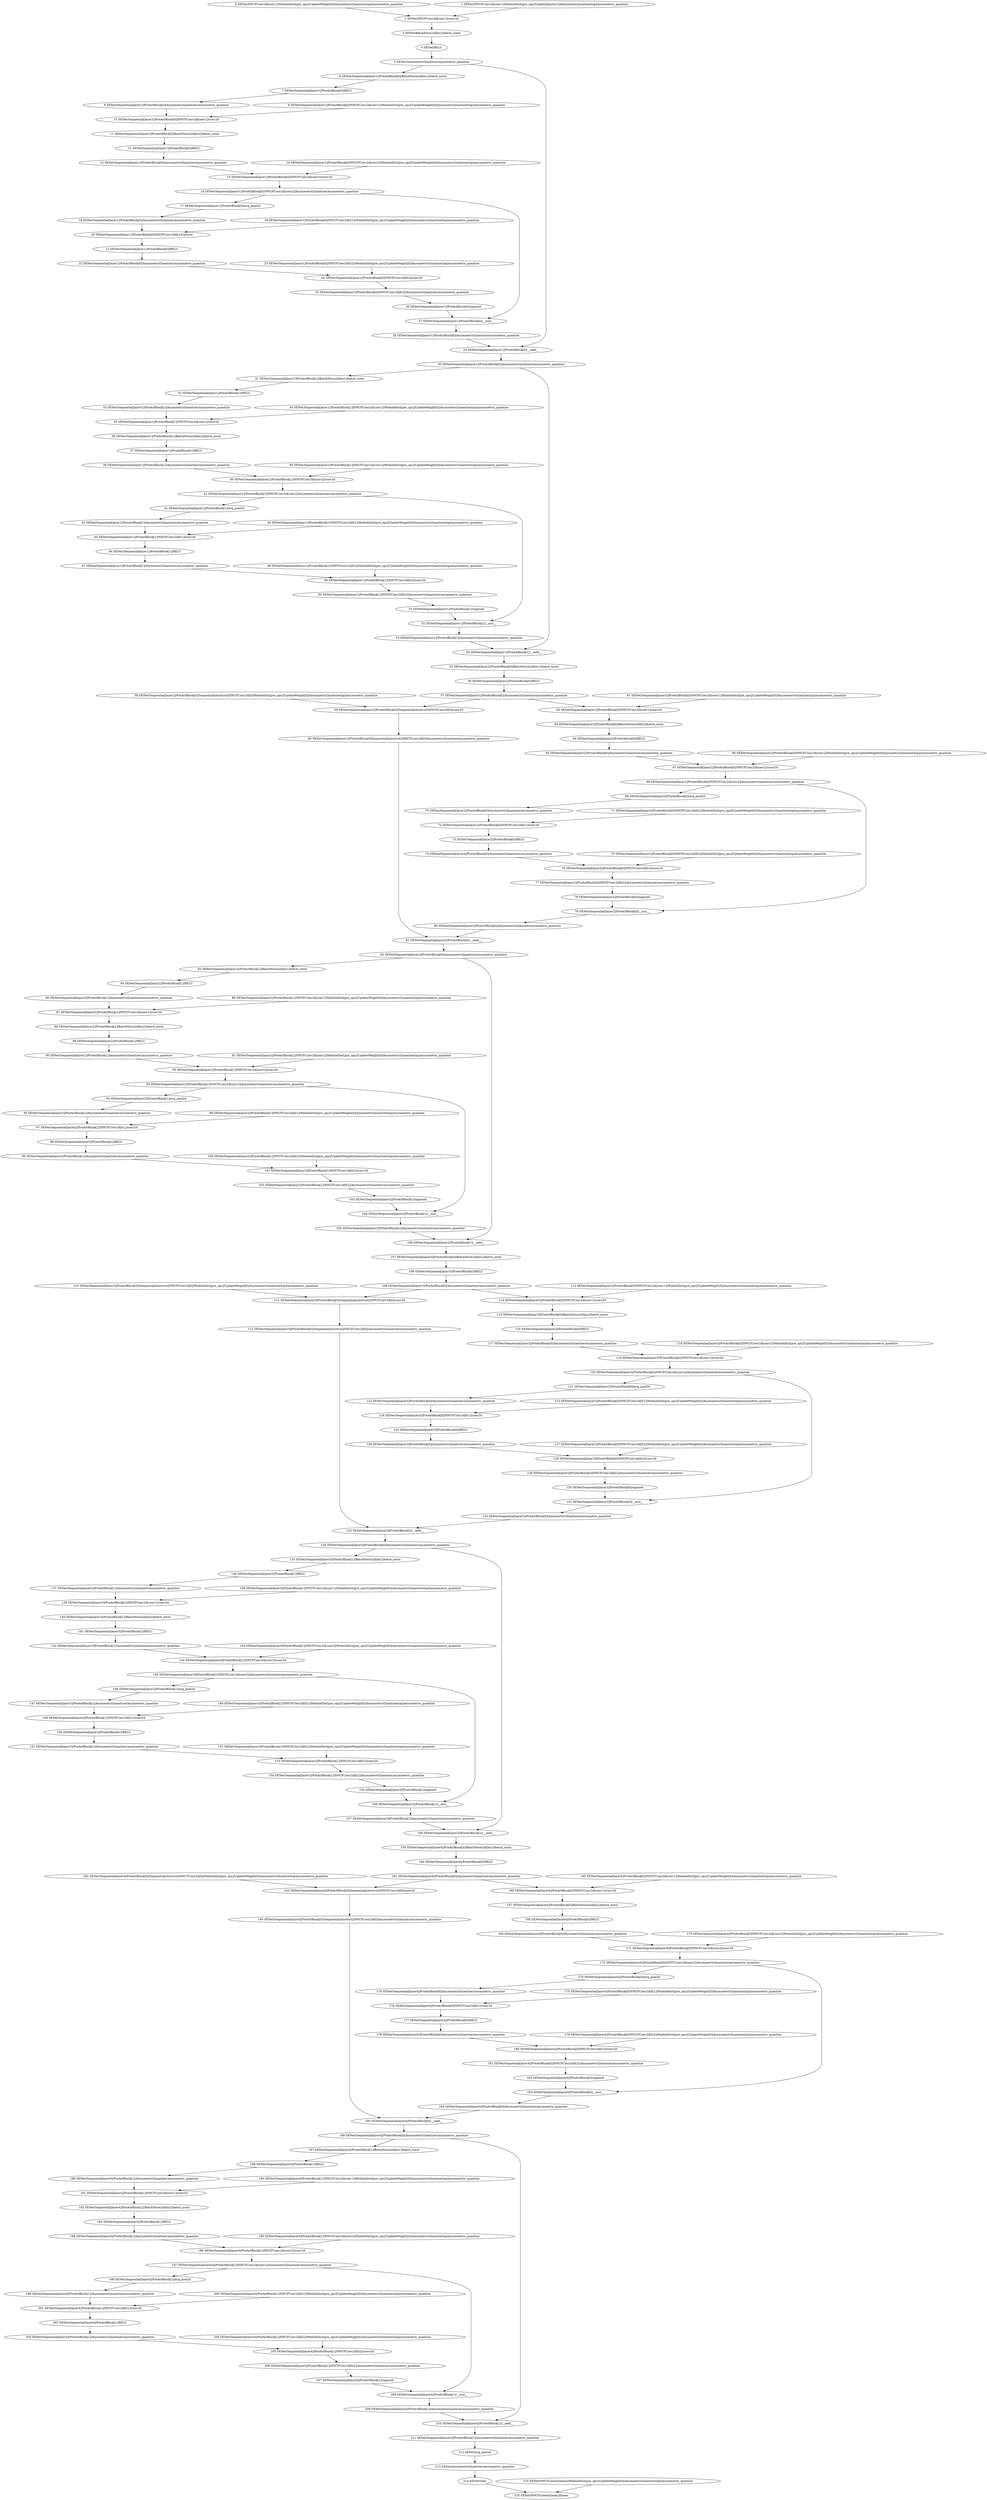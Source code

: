 strict digraph  {
"0 SENet/NNCFConv2d[conv1]/ModuleDict[pre_ops]/UpdateWeight[0]/AsymmetricQuantizer[op]/asymmetric_quantize" [id=0, scope="SENet/NNCFConv2d[conv1]/ModuleDict[pre_ops]/UpdateWeight[0]/AsymmetricQuantizer[op]", type=asymmetric_quantize];
"1 SENet/NNCFConv2d[conv1]/ModuleDict[pre_ops]/UpdateInputs[1]/AsymmetricQuantizer[op]/asymmetric_quantize" [id=1, scope="SENet/NNCFConv2d[conv1]/ModuleDict[pre_ops]/UpdateInputs[1]/AsymmetricQuantizer[op]", type=asymmetric_quantize];
"2 SENet/NNCFConv2d[conv1]/conv2d" [id=2, scope="SENet/NNCFConv2d[conv1]", type=conv2d];
"3 SENet/BatchNorm2d[bn1]/batch_norm" [id=3, scope="SENet/BatchNorm2d[bn1]", type=batch_norm];
"4 SENet/RELU" [id=4, scope=SENet, type=RELU];
"5 SENet/AsymmetricQuantizer/asymmetric_quantize" [id=5, scope="SENet/AsymmetricQuantizer", type=asymmetric_quantize];
"6 SENet/Sequential[layer1]/PreActBlock[0]/BatchNorm2d[bn1]/batch_norm" [id=6, scope="SENet/Sequential[layer1]/PreActBlock[0]/BatchNorm2d[bn1]", type=batch_norm];
"7 SENet/Sequential[layer1]/PreActBlock[0]/RELU" [id=7, scope="SENet/Sequential[layer1]/PreActBlock[0]", type=RELU];
"8 SENet/Sequential[layer1]/PreActBlock[0]/AsymmetricQuantizer/asymmetric_quantize" [id=8, scope="SENet/Sequential[layer1]/PreActBlock[0]/AsymmetricQuantizer", type=asymmetric_quantize];
"9 SENet/Sequential[layer1]/PreActBlock[0]/NNCFConv2d[conv1]/ModuleDict[pre_ops]/UpdateWeight[0]/AsymmetricQuantizer[op]/asymmetric_quantize" [id=9, scope="SENet/Sequential[layer1]/PreActBlock[0]/NNCFConv2d[conv1]/ModuleDict[pre_ops]/UpdateWeight[0]/AsymmetricQuantizer[op]", type=asymmetric_quantize];
"10 SENet/Sequential[layer1]/PreActBlock[0]/NNCFConv2d[conv1]/conv2d" [id=10, scope="SENet/Sequential[layer1]/PreActBlock[0]/NNCFConv2d[conv1]", type=conv2d];
"11 SENet/Sequential[layer1]/PreActBlock[0]/BatchNorm2d[bn2]/batch_norm" [id=11, scope="SENet/Sequential[layer1]/PreActBlock[0]/BatchNorm2d[bn2]", type=batch_norm];
"12 SENet/Sequential[layer1]/PreActBlock[0]/RELU" [id=12, scope="SENet/Sequential[layer1]/PreActBlock[0]", type=RELU];
"13 SENet/Sequential[layer1]/PreActBlock[0]/AsymmetricQuantizer/asymmetric_quantize" [id=13, scope="SENet/Sequential[layer1]/PreActBlock[0]/AsymmetricQuantizer", type=asymmetric_quantize];
"14 SENet/Sequential[layer1]/PreActBlock[0]/NNCFConv2d[conv2]/ModuleDict[pre_ops]/UpdateWeight[0]/AsymmetricQuantizer[op]/asymmetric_quantize" [id=14, scope="SENet/Sequential[layer1]/PreActBlock[0]/NNCFConv2d[conv2]/ModuleDict[pre_ops]/UpdateWeight[0]/AsymmetricQuantizer[op]", type=asymmetric_quantize];
"15 SENet/Sequential[layer1]/PreActBlock[0]/NNCFConv2d[conv2]/conv2d" [id=15, scope="SENet/Sequential[layer1]/PreActBlock[0]/NNCFConv2d[conv2]", type=conv2d];
"16 SENet/Sequential[layer1]/PreActBlock[0]/NNCFConv2d[conv2]/AsymmetricQuantizer/asymmetric_quantize" [id=16, scope="SENet/Sequential[layer1]/PreActBlock[0]/NNCFConv2d[conv2]/AsymmetricQuantizer", type=asymmetric_quantize];
"17 SENet/Sequential[layer1]/PreActBlock[0]/avg_pool2d" [id=17, scope="SENet/Sequential[layer1]/PreActBlock[0]", type=avg_pool2d];
"18 SENet/Sequential[layer1]/PreActBlock[0]/AsymmetricQuantizer/asymmetric_quantize" [id=18, scope="SENet/Sequential[layer1]/PreActBlock[0]/AsymmetricQuantizer", type=asymmetric_quantize];
"19 SENet/Sequential[layer1]/PreActBlock[0]/NNCFConv2d[fc1]/ModuleDict[pre_ops]/UpdateWeight[0]/AsymmetricQuantizer[op]/asymmetric_quantize" [id=19, scope="SENet/Sequential[layer1]/PreActBlock[0]/NNCFConv2d[fc1]/ModuleDict[pre_ops]/UpdateWeight[0]/AsymmetricQuantizer[op]", type=asymmetric_quantize];
"20 SENet/Sequential[layer1]/PreActBlock[0]/NNCFConv2d[fc1]/conv2d" [id=20, scope="SENet/Sequential[layer1]/PreActBlock[0]/NNCFConv2d[fc1]", type=conv2d];
"21 SENet/Sequential[layer1]/PreActBlock[0]/RELU" [id=21, scope="SENet/Sequential[layer1]/PreActBlock[0]", type=RELU];
"22 SENet/Sequential[layer1]/PreActBlock[0]/AsymmetricQuantizer/asymmetric_quantize" [id=22, scope="SENet/Sequential[layer1]/PreActBlock[0]/AsymmetricQuantizer", type=asymmetric_quantize];
"23 SENet/Sequential[layer1]/PreActBlock[0]/NNCFConv2d[fc2]/ModuleDict[pre_ops]/UpdateWeight[0]/AsymmetricQuantizer[op]/asymmetric_quantize" [id=23, scope="SENet/Sequential[layer1]/PreActBlock[0]/NNCFConv2d[fc2]/ModuleDict[pre_ops]/UpdateWeight[0]/AsymmetricQuantizer[op]", type=asymmetric_quantize];
"24 SENet/Sequential[layer1]/PreActBlock[0]/NNCFConv2d[fc2]/conv2d" [id=24, scope="SENet/Sequential[layer1]/PreActBlock[0]/NNCFConv2d[fc2]", type=conv2d];
"25 SENet/Sequential[layer1]/PreActBlock[0]/NNCFConv2d[fc2]/AsymmetricQuantizer/asymmetric_quantize" [id=25, scope="SENet/Sequential[layer1]/PreActBlock[0]/NNCFConv2d[fc2]/AsymmetricQuantizer", type=asymmetric_quantize];
"26 SENet/Sequential[layer1]/PreActBlock[0]/sigmoid" [id=26, scope="SENet/Sequential[layer1]/PreActBlock[0]", type=sigmoid];
"27 SENet/Sequential[layer1]/PreActBlock[0]/__mul__" [id=27, scope="SENet/Sequential[layer1]/PreActBlock[0]", type=__mul__];
"28 SENet/Sequential[layer1]/PreActBlock[0]/AsymmetricQuantizer/asymmetric_quantize" [id=28, scope="SENet/Sequential[layer1]/PreActBlock[0]/AsymmetricQuantizer", type=asymmetric_quantize];
"29 SENet/Sequential[layer1]/PreActBlock[0]/__iadd__" [id=29, scope="SENet/Sequential[layer1]/PreActBlock[0]", type=__iadd__];
"30 SENet/Sequential[layer1]/PreActBlock[0]/AsymmetricQuantizer/asymmetric_quantize" [id=30, scope="SENet/Sequential[layer1]/PreActBlock[0]/AsymmetricQuantizer", type=asymmetric_quantize];
"31 SENet/Sequential[layer1]/PreActBlock[1]/BatchNorm2d[bn1]/batch_norm" [id=31, scope="SENet/Sequential[layer1]/PreActBlock[1]/BatchNorm2d[bn1]", type=batch_norm];
"32 SENet/Sequential[layer1]/PreActBlock[1]/RELU" [id=32, scope="SENet/Sequential[layer1]/PreActBlock[1]", type=RELU];
"33 SENet/Sequential[layer1]/PreActBlock[1]/AsymmetricQuantizer/asymmetric_quantize" [id=33, scope="SENet/Sequential[layer1]/PreActBlock[1]/AsymmetricQuantizer", type=asymmetric_quantize];
"34 SENet/Sequential[layer1]/PreActBlock[1]/NNCFConv2d[conv1]/ModuleDict[pre_ops]/UpdateWeight[0]/AsymmetricQuantizer[op]/asymmetric_quantize" [id=34, scope="SENet/Sequential[layer1]/PreActBlock[1]/NNCFConv2d[conv1]/ModuleDict[pre_ops]/UpdateWeight[0]/AsymmetricQuantizer[op]", type=asymmetric_quantize];
"35 SENet/Sequential[layer1]/PreActBlock[1]/NNCFConv2d[conv1]/conv2d" [id=35, scope="SENet/Sequential[layer1]/PreActBlock[1]/NNCFConv2d[conv1]", type=conv2d];
"36 SENet/Sequential[layer1]/PreActBlock[1]/BatchNorm2d[bn2]/batch_norm" [id=36, scope="SENet/Sequential[layer1]/PreActBlock[1]/BatchNorm2d[bn2]", type=batch_norm];
"37 SENet/Sequential[layer1]/PreActBlock[1]/RELU" [id=37, scope="SENet/Sequential[layer1]/PreActBlock[1]", type=RELU];
"38 SENet/Sequential[layer1]/PreActBlock[1]/AsymmetricQuantizer/asymmetric_quantize" [id=38, scope="SENet/Sequential[layer1]/PreActBlock[1]/AsymmetricQuantizer", type=asymmetric_quantize];
"39 SENet/Sequential[layer1]/PreActBlock[1]/NNCFConv2d[conv2]/ModuleDict[pre_ops]/UpdateWeight[0]/AsymmetricQuantizer[op]/asymmetric_quantize" [id=39, scope="SENet/Sequential[layer1]/PreActBlock[1]/NNCFConv2d[conv2]/ModuleDict[pre_ops]/UpdateWeight[0]/AsymmetricQuantizer[op]", type=asymmetric_quantize];
"40 SENet/Sequential[layer1]/PreActBlock[1]/NNCFConv2d[conv2]/conv2d" [id=40, scope="SENet/Sequential[layer1]/PreActBlock[1]/NNCFConv2d[conv2]", type=conv2d];
"41 SENet/Sequential[layer1]/PreActBlock[1]/NNCFConv2d[conv2]/AsymmetricQuantizer/asymmetric_quantize" [id=41, scope="SENet/Sequential[layer1]/PreActBlock[1]/NNCFConv2d[conv2]/AsymmetricQuantizer", type=asymmetric_quantize];
"42 SENet/Sequential[layer1]/PreActBlock[1]/avg_pool2d" [id=42, scope="SENet/Sequential[layer1]/PreActBlock[1]", type=avg_pool2d];
"43 SENet/Sequential[layer1]/PreActBlock[1]/AsymmetricQuantizer/asymmetric_quantize" [id=43, scope="SENet/Sequential[layer1]/PreActBlock[1]/AsymmetricQuantizer", type=asymmetric_quantize];
"44 SENet/Sequential[layer1]/PreActBlock[1]/NNCFConv2d[fc1]/ModuleDict[pre_ops]/UpdateWeight[0]/AsymmetricQuantizer[op]/asymmetric_quantize" [id=44, scope="SENet/Sequential[layer1]/PreActBlock[1]/NNCFConv2d[fc1]/ModuleDict[pre_ops]/UpdateWeight[0]/AsymmetricQuantizer[op]", type=asymmetric_quantize];
"45 SENet/Sequential[layer1]/PreActBlock[1]/NNCFConv2d[fc1]/conv2d" [id=45, scope="SENet/Sequential[layer1]/PreActBlock[1]/NNCFConv2d[fc1]", type=conv2d];
"46 SENet/Sequential[layer1]/PreActBlock[1]/RELU" [id=46, scope="SENet/Sequential[layer1]/PreActBlock[1]", type=RELU];
"47 SENet/Sequential[layer1]/PreActBlock[1]/AsymmetricQuantizer/asymmetric_quantize" [id=47, scope="SENet/Sequential[layer1]/PreActBlock[1]/AsymmetricQuantizer", type=asymmetric_quantize];
"48 SENet/Sequential[layer1]/PreActBlock[1]/NNCFConv2d[fc2]/ModuleDict[pre_ops]/UpdateWeight[0]/AsymmetricQuantizer[op]/asymmetric_quantize" [id=48, scope="SENet/Sequential[layer1]/PreActBlock[1]/NNCFConv2d[fc2]/ModuleDict[pre_ops]/UpdateWeight[0]/AsymmetricQuantizer[op]", type=asymmetric_quantize];
"49 SENet/Sequential[layer1]/PreActBlock[1]/NNCFConv2d[fc2]/conv2d" [id=49, scope="SENet/Sequential[layer1]/PreActBlock[1]/NNCFConv2d[fc2]", type=conv2d];
"50 SENet/Sequential[layer1]/PreActBlock[1]/NNCFConv2d[fc2]/AsymmetricQuantizer/asymmetric_quantize" [id=50, scope="SENet/Sequential[layer1]/PreActBlock[1]/NNCFConv2d[fc2]/AsymmetricQuantizer", type=asymmetric_quantize];
"51 SENet/Sequential[layer1]/PreActBlock[1]/sigmoid" [id=51, scope="SENet/Sequential[layer1]/PreActBlock[1]", type=sigmoid];
"52 SENet/Sequential[layer1]/PreActBlock[1]/__mul__" [id=52, scope="SENet/Sequential[layer1]/PreActBlock[1]", type=__mul__];
"53 SENet/Sequential[layer1]/PreActBlock[1]/AsymmetricQuantizer/asymmetric_quantize" [id=53, scope="SENet/Sequential[layer1]/PreActBlock[1]/AsymmetricQuantizer", type=asymmetric_quantize];
"54 SENet/Sequential[layer1]/PreActBlock[1]/__iadd__" [id=54, scope="SENet/Sequential[layer1]/PreActBlock[1]", type=__iadd__];
"55 SENet/Sequential[layer2]/PreActBlock[0]/BatchNorm2d[bn1]/batch_norm" [id=55, scope="SENet/Sequential[layer2]/PreActBlock[0]/BatchNorm2d[bn1]", type=batch_norm];
"56 SENet/Sequential[layer2]/PreActBlock[0]/RELU" [id=56, scope="SENet/Sequential[layer2]/PreActBlock[0]", type=RELU];
"57 SENet/Sequential[layer2]/PreActBlock[0]/AsymmetricQuantizer/asymmetric_quantize" [id=57, scope="SENet/Sequential[layer2]/PreActBlock[0]/AsymmetricQuantizer", type=asymmetric_quantize];
"58 SENet/Sequential[layer2]/PreActBlock[0]/Sequential[shortcut]/NNCFConv2d[0]/ModuleDict[pre_ops]/UpdateWeight[0]/AsymmetricQuantizer[op]/asymmetric_quantize" [id=58, scope="SENet/Sequential[layer2]/PreActBlock[0]/Sequential[shortcut]/NNCFConv2d[0]/ModuleDict[pre_ops]/UpdateWeight[0]/AsymmetricQuantizer[op]", type=asymmetric_quantize];
"59 SENet/Sequential[layer2]/PreActBlock[0]/Sequential[shortcut]/NNCFConv2d[0]/conv2d" [id=59, scope="SENet/Sequential[layer2]/PreActBlock[0]/Sequential[shortcut]/NNCFConv2d[0]", type=conv2d];
"60 SENet/Sequential[layer2]/PreActBlock[0]/Sequential[shortcut]/NNCFConv2d[0]/AsymmetricQuantizer/asymmetric_quantize" [id=60, scope="SENet/Sequential[layer2]/PreActBlock[0]/Sequential[shortcut]/NNCFConv2d[0]/AsymmetricQuantizer", type=asymmetric_quantize];
"61 SENet/Sequential[layer2]/PreActBlock[0]/NNCFConv2d[conv1]/ModuleDict[pre_ops]/UpdateWeight[0]/AsymmetricQuantizer[op]/asymmetric_quantize" [id=61, scope="SENet/Sequential[layer2]/PreActBlock[0]/NNCFConv2d[conv1]/ModuleDict[pre_ops]/UpdateWeight[0]/AsymmetricQuantizer[op]", type=asymmetric_quantize];
"62 SENet/Sequential[layer2]/PreActBlock[0]/NNCFConv2d[conv1]/conv2d" [id=62, scope="SENet/Sequential[layer2]/PreActBlock[0]/NNCFConv2d[conv1]", type=conv2d];
"63 SENet/Sequential[layer2]/PreActBlock[0]/BatchNorm2d[bn2]/batch_norm" [id=63, scope="SENet/Sequential[layer2]/PreActBlock[0]/BatchNorm2d[bn2]", type=batch_norm];
"64 SENet/Sequential[layer2]/PreActBlock[0]/RELU" [id=64, scope="SENet/Sequential[layer2]/PreActBlock[0]", type=RELU];
"65 SENet/Sequential[layer2]/PreActBlock[0]/AsymmetricQuantizer/asymmetric_quantize" [id=65, scope="SENet/Sequential[layer2]/PreActBlock[0]/AsymmetricQuantizer", type=asymmetric_quantize];
"66 SENet/Sequential[layer2]/PreActBlock[0]/NNCFConv2d[conv2]/ModuleDict[pre_ops]/UpdateWeight[0]/AsymmetricQuantizer[op]/asymmetric_quantize" [id=66, scope="SENet/Sequential[layer2]/PreActBlock[0]/NNCFConv2d[conv2]/ModuleDict[pre_ops]/UpdateWeight[0]/AsymmetricQuantizer[op]", type=asymmetric_quantize];
"67 SENet/Sequential[layer2]/PreActBlock[0]/NNCFConv2d[conv2]/conv2d" [id=67, scope="SENet/Sequential[layer2]/PreActBlock[0]/NNCFConv2d[conv2]", type=conv2d];
"68 SENet/Sequential[layer2]/PreActBlock[0]/NNCFConv2d[conv2]/AsymmetricQuantizer/asymmetric_quantize" [id=68, scope="SENet/Sequential[layer2]/PreActBlock[0]/NNCFConv2d[conv2]/AsymmetricQuantizer", type=asymmetric_quantize];
"69 SENet/Sequential[layer2]/PreActBlock[0]/avg_pool2d" [id=69, scope="SENet/Sequential[layer2]/PreActBlock[0]", type=avg_pool2d];
"70 SENet/Sequential[layer2]/PreActBlock[0]/AsymmetricQuantizer/asymmetric_quantize" [id=70, scope="SENet/Sequential[layer2]/PreActBlock[0]/AsymmetricQuantizer", type=asymmetric_quantize];
"71 SENet/Sequential[layer2]/PreActBlock[0]/NNCFConv2d[fc1]/ModuleDict[pre_ops]/UpdateWeight[0]/AsymmetricQuantizer[op]/asymmetric_quantize" [id=71, scope="SENet/Sequential[layer2]/PreActBlock[0]/NNCFConv2d[fc1]/ModuleDict[pre_ops]/UpdateWeight[0]/AsymmetricQuantizer[op]", type=asymmetric_quantize];
"72 SENet/Sequential[layer2]/PreActBlock[0]/NNCFConv2d[fc1]/conv2d" [id=72, scope="SENet/Sequential[layer2]/PreActBlock[0]/NNCFConv2d[fc1]", type=conv2d];
"73 SENet/Sequential[layer2]/PreActBlock[0]/RELU" [id=73, scope="SENet/Sequential[layer2]/PreActBlock[0]", type=RELU];
"74 SENet/Sequential[layer2]/PreActBlock[0]/AsymmetricQuantizer/asymmetric_quantize" [id=74, scope="SENet/Sequential[layer2]/PreActBlock[0]/AsymmetricQuantizer", type=asymmetric_quantize];
"75 SENet/Sequential[layer2]/PreActBlock[0]/NNCFConv2d[fc2]/ModuleDict[pre_ops]/UpdateWeight[0]/AsymmetricQuantizer[op]/asymmetric_quantize" [id=75, scope="SENet/Sequential[layer2]/PreActBlock[0]/NNCFConv2d[fc2]/ModuleDict[pre_ops]/UpdateWeight[0]/AsymmetricQuantizer[op]", type=asymmetric_quantize];
"76 SENet/Sequential[layer2]/PreActBlock[0]/NNCFConv2d[fc2]/conv2d" [id=76, scope="SENet/Sequential[layer2]/PreActBlock[0]/NNCFConv2d[fc2]", type=conv2d];
"77 SENet/Sequential[layer2]/PreActBlock[0]/NNCFConv2d[fc2]/AsymmetricQuantizer/asymmetric_quantize" [id=77, scope="SENet/Sequential[layer2]/PreActBlock[0]/NNCFConv2d[fc2]/AsymmetricQuantizer", type=asymmetric_quantize];
"78 SENet/Sequential[layer2]/PreActBlock[0]/sigmoid" [id=78, scope="SENet/Sequential[layer2]/PreActBlock[0]", type=sigmoid];
"79 SENet/Sequential[layer2]/PreActBlock[0]/__mul__" [id=79, scope="SENet/Sequential[layer2]/PreActBlock[0]", type=__mul__];
"80 SENet/Sequential[layer2]/PreActBlock[0]/AsymmetricQuantizer/asymmetric_quantize" [id=80, scope="SENet/Sequential[layer2]/PreActBlock[0]/AsymmetricQuantizer", type=asymmetric_quantize];
"81 SENet/Sequential[layer2]/PreActBlock[0]/__iadd__" [id=81, scope="SENet/Sequential[layer2]/PreActBlock[0]", type=__iadd__];
"82 SENet/Sequential[layer2]/PreActBlock[0]/AsymmetricQuantizer/asymmetric_quantize" [id=82, scope="SENet/Sequential[layer2]/PreActBlock[0]/AsymmetricQuantizer", type=asymmetric_quantize];
"83 SENet/Sequential[layer2]/PreActBlock[1]/BatchNorm2d[bn1]/batch_norm" [id=83, scope="SENet/Sequential[layer2]/PreActBlock[1]/BatchNorm2d[bn1]", type=batch_norm];
"84 SENet/Sequential[layer2]/PreActBlock[1]/RELU" [id=84, scope="SENet/Sequential[layer2]/PreActBlock[1]", type=RELU];
"85 SENet/Sequential[layer2]/PreActBlock[1]/AsymmetricQuantizer/asymmetric_quantize" [id=85, scope="SENet/Sequential[layer2]/PreActBlock[1]/AsymmetricQuantizer", type=asymmetric_quantize];
"86 SENet/Sequential[layer2]/PreActBlock[1]/NNCFConv2d[conv1]/ModuleDict[pre_ops]/UpdateWeight[0]/AsymmetricQuantizer[op]/asymmetric_quantize" [id=86, scope="SENet/Sequential[layer2]/PreActBlock[1]/NNCFConv2d[conv1]/ModuleDict[pre_ops]/UpdateWeight[0]/AsymmetricQuantizer[op]", type=asymmetric_quantize];
"87 SENet/Sequential[layer2]/PreActBlock[1]/NNCFConv2d[conv1]/conv2d" [id=87, scope="SENet/Sequential[layer2]/PreActBlock[1]/NNCFConv2d[conv1]", type=conv2d];
"88 SENet/Sequential[layer2]/PreActBlock[1]/BatchNorm2d[bn2]/batch_norm" [id=88, scope="SENet/Sequential[layer2]/PreActBlock[1]/BatchNorm2d[bn2]", type=batch_norm];
"89 SENet/Sequential[layer2]/PreActBlock[1]/RELU" [id=89, scope="SENet/Sequential[layer2]/PreActBlock[1]", type=RELU];
"90 SENet/Sequential[layer2]/PreActBlock[1]/AsymmetricQuantizer/asymmetric_quantize" [id=90, scope="SENet/Sequential[layer2]/PreActBlock[1]/AsymmetricQuantizer", type=asymmetric_quantize];
"91 SENet/Sequential[layer2]/PreActBlock[1]/NNCFConv2d[conv2]/ModuleDict[pre_ops]/UpdateWeight[0]/AsymmetricQuantizer[op]/asymmetric_quantize" [id=91, scope="SENet/Sequential[layer2]/PreActBlock[1]/NNCFConv2d[conv2]/ModuleDict[pre_ops]/UpdateWeight[0]/AsymmetricQuantizer[op]", type=asymmetric_quantize];
"92 SENet/Sequential[layer2]/PreActBlock[1]/NNCFConv2d[conv2]/conv2d" [id=92, scope="SENet/Sequential[layer2]/PreActBlock[1]/NNCFConv2d[conv2]", type=conv2d];
"93 SENet/Sequential[layer2]/PreActBlock[1]/NNCFConv2d[conv2]/AsymmetricQuantizer/asymmetric_quantize" [id=93, scope="SENet/Sequential[layer2]/PreActBlock[1]/NNCFConv2d[conv2]/AsymmetricQuantizer", type=asymmetric_quantize];
"94 SENet/Sequential[layer2]/PreActBlock[1]/avg_pool2d" [id=94, scope="SENet/Sequential[layer2]/PreActBlock[1]", type=avg_pool2d];
"95 SENet/Sequential[layer2]/PreActBlock[1]/AsymmetricQuantizer/asymmetric_quantize" [id=95, scope="SENet/Sequential[layer2]/PreActBlock[1]/AsymmetricQuantizer", type=asymmetric_quantize];
"96 SENet/Sequential[layer2]/PreActBlock[1]/NNCFConv2d[fc1]/ModuleDict[pre_ops]/UpdateWeight[0]/AsymmetricQuantizer[op]/asymmetric_quantize" [id=96, scope="SENet/Sequential[layer2]/PreActBlock[1]/NNCFConv2d[fc1]/ModuleDict[pre_ops]/UpdateWeight[0]/AsymmetricQuantizer[op]", type=asymmetric_quantize];
"97 SENet/Sequential[layer2]/PreActBlock[1]/NNCFConv2d[fc1]/conv2d" [id=97, scope="SENet/Sequential[layer2]/PreActBlock[1]/NNCFConv2d[fc1]", type=conv2d];
"98 SENet/Sequential[layer2]/PreActBlock[1]/RELU" [id=98, scope="SENet/Sequential[layer2]/PreActBlock[1]", type=RELU];
"99 SENet/Sequential[layer2]/PreActBlock[1]/AsymmetricQuantizer/asymmetric_quantize" [id=99, scope="SENet/Sequential[layer2]/PreActBlock[1]/AsymmetricQuantizer", type=asymmetric_quantize];
"100 SENet/Sequential[layer2]/PreActBlock[1]/NNCFConv2d[fc2]/ModuleDict[pre_ops]/UpdateWeight[0]/AsymmetricQuantizer[op]/asymmetric_quantize" [id=100, scope="SENet/Sequential[layer2]/PreActBlock[1]/NNCFConv2d[fc2]/ModuleDict[pre_ops]/UpdateWeight[0]/AsymmetricQuantizer[op]", type=asymmetric_quantize];
"101 SENet/Sequential[layer2]/PreActBlock[1]/NNCFConv2d[fc2]/conv2d" [id=101, scope="SENet/Sequential[layer2]/PreActBlock[1]/NNCFConv2d[fc2]", type=conv2d];
"102 SENet/Sequential[layer2]/PreActBlock[1]/NNCFConv2d[fc2]/AsymmetricQuantizer/asymmetric_quantize" [id=102, scope="SENet/Sequential[layer2]/PreActBlock[1]/NNCFConv2d[fc2]/AsymmetricQuantizer", type=asymmetric_quantize];
"103 SENet/Sequential[layer2]/PreActBlock[1]/sigmoid" [id=103, scope="SENet/Sequential[layer2]/PreActBlock[1]", type=sigmoid];
"104 SENet/Sequential[layer2]/PreActBlock[1]/__mul__" [id=104, scope="SENet/Sequential[layer2]/PreActBlock[1]", type=__mul__];
"105 SENet/Sequential[layer2]/PreActBlock[1]/AsymmetricQuantizer/asymmetric_quantize" [id=105, scope="SENet/Sequential[layer2]/PreActBlock[1]/AsymmetricQuantizer", type=asymmetric_quantize];
"106 SENet/Sequential[layer2]/PreActBlock[1]/__iadd__" [id=106, scope="SENet/Sequential[layer2]/PreActBlock[1]", type=__iadd__];
"107 SENet/Sequential[layer3]/PreActBlock[0]/BatchNorm2d[bn1]/batch_norm" [id=107, scope="SENet/Sequential[layer3]/PreActBlock[0]/BatchNorm2d[bn1]", type=batch_norm];
"108 SENet/Sequential[layer3]/PreActBlock[0]/RELU" [id=108, scope="SENet/Sequential[layer3]/PreActBlock[0]", type=RELU];
"109 SENet/Sequential[layer3]/PreActBlock[0]/AsymmetricQuantizer/asymmetric_quantize" [id=109, scope="SENet/Sequential[layer3]/PreActBlock[0]/AsymmetricQuantizer", type=asymmetric_quantize];
"110 SENet/Sequential[layer3]/PreActBlock[0]/Sequential[shortcut]/NNCFConv2d[0]/ModuleDict[pre_ops]/UpdateWeight[0]/AsymmetricQuantizer[op]/asymmetric_quantize" [id=110, scope="SENet/Sequential[layer3]/PreActBlock[0]/Sequential[shortcut]/NNCFConv2d[0]/ModuleDict[pre_ops]/UpdateWeight[0]/AsymmetricQuantizer[op]", type=asymmetric_quantize];
"111 SENet/Sequential[layer3]/PreActBlock[0]/Sequential[shortcut]/NNCFConv2d[0]/conv2d" [id=111, scope="SENet/Sequential[layer3]/PreActBlock[0]/Sequential[shortcut]/NNCFConv2d[0]", type=conv2d];
"112 SENet/Sequential[layer3]/PreActBlock[0]/Sequential[shortcut]/NNCFConv2d[0]/AsymmetricQuantizer/asymmetric_quantize" [id=112, scope="SENet/Sequential[layer3]/PreActBlock[0]/Sequential[shortcut]/NNCFConv2d[0]/AsymmetricQuantizer", type=asymmetric_quantize];
"113 SENet/Sequential[layer3]/PreActBlock[0]/NNCFConv2d[conv1]/ModuleDict[pre_ops]/UpdateWeight[0]/AsymmetricQuantizer[op]/asymmetric_quantize" [id=113, scope="SENet/Sequential[layer3]/PreActBlock[0]/NNCFConv2d[conv1]/ModuleDict[pre_ops]/UpdateWeight[0]/AsymmetricQuantizer[op]", type=asymmetric_quantize];
"114 SENet/Sequential[layer3]/PreActBlock[0]/NNCFConv2d[conv1]/conv2d" [id=114, scope="SENet/Sequential[layer3]/PreActBlock[0]/NNCFConv2d[conv1]", type=conv2d];
"115 SENet/Sequential[layer3]/PreActBlock[0]/BatchNorm2d[bn2]/batch_norm" [id=115, scope="SENet/Sequential[layer3]/PreActBlock[0]/BatchNorm2d[bn2]", type=batch_norm];
"116 SENet/Sequential[layer3]/PreActBlock[0]/RELU" [id=116, scope="SENet/Sequential[layer3]/PreActBlock[0]", type=RELU];
"117 SENet/Sequential[layer3]/PreActBlock[0]/AsymmetricQuantizer/asymmetric_quantize" [id=117, scope="SENet/Sequential[layer3]/PreActBlock[0]/AsymmetricQuantizer", type=asymmetric_quantize];
"118 SENet/Sequential[layer3]/PreActBlock[0]/NNCFConv2d[conv2]/ModuleDict[pre_ops]/UpdateWeight[0]/AsymmetricQuantizer[op]/asymmetric_quantize" [id=118, scope="SENet/Sequential[layer3]/PreActBlock[0]/NNCFConv2d[conv2]/ModuleDict[pre_ops]/UpdateWeight[0]/AsymmetricQuantizer[op]", type=asymmetric_quantize];
"119 SENet/Sequential[layer3]/PreActBlock[0]/NNCFConv2d[conv2]/conv2d" [id=119, scope="SENet/Sequential[layer3]/PreActBlock[0]/NNCFConv2d[conv2]", type=conv2d];
"120 SENet/Sequential[layer3]/PreActBlock[0]/NNCFConv2d[conv2]/AsymmetricQuantizer/asymmetric_quantize" [id=120, scope="SENet/Sequential[layer3]/PreActBlock[0]/NNCFConv2d[conv2]/AsymmetricQuantizer", type=asymmetric_quantize];
"121 SENet/Sequential[layer3]/PreActBlock[0]/avg_pool2d" [id=121, scope="SENet/Sequential[layer3]/PreActBlock[0]", type=avg_pool2d];
"122 SENet/Sequential[layer3]/PreActBlock[0]/AsymmetricQuantizer/asymmetric_quantize" [id=122, scope="SENet/Sequential[layer3]/PreActBlock[0]/AsymmetricQuantizer", type=asymmetric_quantize];
"123 SENet/Sequential[layer3]/PreActBlock[0]/NNCFConv2d[fc1]/ModuleDict[pre_ops]/UpdateWeight[0]/AsymmetricQuantizer[op]/asymmetric_quantize" [id=123, scope="SENet/Sequential[layer3]/PreActBlock[0]/NNCFConv2d[fc1]/ModuleDict[pre_ops]/UpdateWeight[0]/AsymmetricQuantizer[op]", type=asymmetric_quantize];
"124 SENet/Sequential[layer3]/PreActBlock[0]/NNCFConv2d[fc1]/conv2d" [id=124, scope="SENet/Sequential[layer3]/PreActBlock[0]/NNCFConv2d[fc1]", type=conv2d];
"125 SENet/Sequential[layer3]/PreActBlock[0]/RELU" [id=125, scope="SENet/Sequential[layer3]/PreActBlock[0]", type=RELU];
"126 SENet/Sequential[layer3]/PreActBlock[0]/AsymmetricQuantizer/asymmetric_quantize" [id=126, scope="SENet/Sequential[layer3]/PreActBlock[0]/AsymmetricQuantizer", type=asymmetric_quantize];
"127 SENet/Sequential[layer3]/PreActBlock[0]/NNCFConv2d[fc2]/ModuleDict[pre_ops]/UpdateWeight[0]/AsymmetricQuantizer[op]/asymmetric_quantize" [id=127, scope="SENet/Sequential[layer3]/PreActBlock[0]/NNCFConv2d[fc2]/ModuleDict[pre_ops]/UpdateWeight[0]/AsymmetricQuantizer[op]", type=asymmetric_quantize];
"128 SENet/Sequential[layer3]/PreActBlock[0]/NNCFConv2d[fc2]/conv2d" [id=128, scope="SENet/Sequential[layer3]/PreActBlock[0]/NNCFConv2d[fc2]", type=conv2d];
"129 SENet/Sequential[layer3]/PreActBlock[0]/NNCFConv2d[fc2]/AsymmetricQuantizer/asymmetric_quantize" [id=129, scope="SENet/Sequential[layer3]/PreActBlock[0]/NNCFConv2d[fc2]/AsymmetricQuantizer", type=asymmetric_quantize];
"130 SENet/Sequential[layer3]/PreActBlock[0]/sigmoid" [id=130, scope="SENet/Sequential[layer3]/PreActBlock[0]", type=sigmoid];
"131 SENet/Sequential[layer3]/PreActBlock[0]/__mul__" [id=131, scope="SENet/Sequential[layer3]/PreActBlock[0]", type=__mul__];
"132 SENet/Sequential[layer3]/PreActBlock[0]/AsymmetricQuantizer/asymmetric_quantize" [id=132, scope="SENet/Sequential[layer3]/PreActBlock[0]/AsymmetricQuantizer", type=asymmetric_quantize];
"133 SENet/Sequential[layer3]/PreActBlock[0]/__iadd__" [id=133, scope="SENet/Sequential[layer3]/PreActBlock[0]", type=__iadd__];
"134 SENet/Sequential[layer3]/PreActBlock[0]/AsymmetricQuantizer/asymmetric_quantize" [id=134, scope="SENet/Sequential[layer3]/PreActBlock[0]/AsymmetricQuantizer", type=asymmetric_quantize];
"135 SENet/Sequential[layer3]/PreActBlock[1]/BatchNorm2d[bn1]/batch_norm" [id=135, scope="SENet/Sequential[layer3]/PreActBlock[1]/BatchNorm2d[bn1]", type=batch_norm];
"136 SENet/Sequential[layer3]/PreActBlock[1]/RELU" [id=136, scope="SENet/Sequential[layer3]/PreActBlock[1]", type=RELU];
"137 SENet/Sequential[layer3]/PreActBlock[1]/AsymmetricQuantizer/asymmetric_quantize" [id=137, scope="SENet/Sequential[layer3]/PreActBlock[1]/AsymmetricQuantizer", type=asymmetric_quantize];
"138 SENet/Sequential[layer3]/PreActBlock[1]/NNCFConv2d[conv1]/ModuleDict[pre_ops]/UpdateWeight[0]/AsymmetricQuantizer[op]/asymmetric_quantize" [id=138, scope="SENet/Sequential[layer3]/PreActBlock[1]/NNCFConv2d[conv1]/ModuleDict[pre_ops]/UpdateWeight[0]/AsymmetricQuantizer[op]", type=asymmetric_quantize];
"139 SENet/Sequential[layer3]/PreActBlock[1]/NNCFConv2d[conv1]/conv2d" [id=139, scope="SENet/Sequential[layer3]/PreActBlock[1]/NNCFConv2d[conv1]", type=conv2d];
"140 SENet/Sequential[layer3]/PreActBlock[1]/BatchNorm2d[bn2]/batch_norm" [id=140, scope="SENet/Sequential[layer3]/PreActBlock[1]/BatchNorm2d[bn2]", type=batch_norm];
"141 SENet/Sequential[layer3]/PreActBlock[1]/RELU" [id=141, scope="SENet/Sequential[layer3]/PreActBlock[1]", type=RELU];
"142 SENet/Sequential[layer3]/PreActBlock[1]/AsymmetricQuantizer/asymmetric_quantize" [id=142, scope="SENet/Sequential[layer3]/PreActBlock[1]/AsymmetricQuantizer", type=asymmetric_quantize];
"143 SENet/Sequential[layer3]/PreActBlock[1]/NNCFConv2d[conv2]/ModuleDict[pre_ops]/UpdateWeight[0]/AsymmetricQuantizer[op]/asymmetric_quantize" [id=143, scope="SENet/Sequential[layer3]/PreActBlock[1]/NNCFConv2d[conv2]/ModuleDict[pre_ops]/UpdateWeight[0]/AsymmetricQuantizer[op]", type=asymmetric_quantize];
"144 SENet/Sequential[layer3]/PreActBlock[1]/NNCFConv2d[conv2]/conv2d" [id=144, scope="SENet/Sequential[layer3]/PreActBlock[1]/NNCFConv2d[conv2]", type=conv2d];
"145 SENet/Sequential[layer3]/PreActBlock[1]/NNCFConv2d[conv2]/AsymmetricQuantizer/asymmetric_quantize" [id=145, scope="SENet/Sequential[layer3]/PreActBlock[1]/NNCFConv2d[conv2]/AsymmetricQuantizer", type=asymmetric_quantize];
"146 SENet/Sequential[layer3]/PreActBlock[1]/avg_pool2d" [id=146, scope="SENet/Sequential[layer3]/PreActBlock[1]", type=avg_pool2d];
"147 SENet/Sequential[layer3]/PreActBlock[1]/AsymmetricQuantizer/asymmetric_quantize" [id=147, scope="SENet/Sequential[layer3]/PreActBlock[1]/AsymmetricQuantizer", type=asymmetric_quantize];
"148 SENet/Sequential[layer3]/PreActBlock[1]/NNCFConv2d[fc1]/ModuleDict[pre_ops]/UpdateWeight[0]/AsymmetricQuantizer[op]/asymmetric_quantize" [id=148, scope="SENet/Sequential[layer3]/PreActBlock[1]/NNCFConv2d[fc1]/ModuleDict[pre_ops]/UpdateWeight[0]/AsymmetricQuantizer[op]", type=asymmetric_quantize];
"149 SENet/Sequential[layer3]/PreActBlock[1]/NNCFConv2d[fc1]/conv2d" [id=149, scope="SENet/Sequential[layer3]/PreActBlock[1]/NNCFConv2d[fc1]", type=conv2d];
"150 SENet/Sequential[layer3]/PreActBlock[1]/RELU" [id=150, scope="SENet/Sequential[layer3]/PreActBlock[1]", type=RELU];
"151 SENet/Sequential[layer3]/PreActBlock[1]/AsymmetricQuantizer/asymmetric_quantize" [id=151, scope="SENet/Sequential[layer3]/PreActBlock[1]/AsymmetricQuantizer", type=asymmetric_quantize];
"152 SENet/Sequential[layer3]/PreActBlock[1]/NNCFConv2d[fc2]/ModuleDict[pre_ops]/UpdateWeight[0]/AsymmetricQuantizer[op]/asymmetric_quantize" [id=152, scope="SENet/Sequential[layer3]/PreActBlock[1]/NNCFConv2d[fc2]/ModuleDict[pre_ops]/UpdateWeight[0]/AsymmetricQuantizer[op]", type=asymmetric_quantize];
"153 SENet/Sequential[layer3]/PreActBlock[1]/NNCFConv2d[fc2]/conv2d" [id=153, scope="SENet/Sequential[layer3]/PreActBlock[1]/NNCFConv2d[fc2]", type=conv2d];
"154 SENet/Sequential[layer3]/PreActBlock[1]/NNCFConv2d[fc2]/AsymmetricQuantizer/asymmetric_quantize" [id=154, scope="SENet/Sequential[layer3]/PreActBlock[1]/NNCFConv2d[fc2]/AsymmetricQuantizer", type=asymmetric_quantize];
"155 SENet/Sequential[layer3]/PreActBlock[1]/sigmoid" [id=155, scope="SENet/Sequential[layer3]/PreActBlock[1]", type=sigmoid];
"156 SENet/Sequential[layer3]/PreActBlock[1]/__mul__" [id=156, scope="SENet/Sequential[layer3]/PreActBlock[1]", type=__mul__];
"157 SENet/Sequential[layer3]/PreActBlock[1]/AsymmetricQuantizer/asymmetric_quantize" [id=157, scope="SENet/Sequential[layer3]/PreActBlock[1]/AsymmetricQuantizer", type=asymmetric_quantize];
"158 SENet/Sequential[layer3]/PreActBlock[1]/__iadd__" [id=158, scope="SENet/Sequential[layer3]/PreActBlock[1]", type=__iadd__];
"159 SENet/Sequential[layer4]/PreActBlock[0]/BatchNorm2d[bn1]/batch_norm" [id=159, scope="SENet/Sequential[layer4]/PreActBlock[0]/BatchNorm2d[bn1]", type=batch_norm];
"160 SENet/Sequential[layer4]/PreActBlock[0]/RELU" [id=160, scope="SENet/Sequential[layer4]/PreActBlock[0]", type=RELU];
"161 SENet/Sequential[layer4]/PreActBlock[0]/AsymmetricQuantizer/asymmetric_quantize" [id=161, scope="SENet/Sequential[layer4]/PreActBlock[0]/AsymmetricQuantizer", type=asymmetric_quantize];
"162 SENet/Sequential[layer4]/PreActBlock[0]/Sequential[shortcut]/NNCFConv2d[0]/ModuleDict[pre_ops]/UpdateWeight[0]/AsymmetricQuantizer[op]/asymmetric_quantize" [id=162, scope="SENet/Sequential[layer4]/PreActBlock[0]/Sequential[shortcut]/NNCFConv2d[0]/ModuleDict[pre_ops]/UpdateWeight[0]/AsymmetricQuantizer[op]", type=asymmetric_quantize];
"163 SENet/Sequential[layer4]/PreActBlock[0]/Sequential[shortcut]/NNCFConv2d[0]/conv2d" [id=163, scope="SENet/Sequential[layer4]/PreActBlock[0]/Sequential[shortcut]/NNCFConv2d[0]", type=conv2d];
"164 SENet/Sequential[layer4]/PreActBlock[0]/Sequential[shortcut]/NNCFConv2d[0]/AsymmetricQuantizer/asymmetric_quantize" [id=164, scope="SENet/Sequential[layer4]/PreActBlock[0]/Sequential[shortcut]/NNCFConv2d[0]/AsymmetricQuantizer", type=asymmetric_quantize];
"165 SENet/Sequential[layer4]/PreActBlock[0]/NNCFConv2d[conv1]/ModuleDict[pre_ops]/UpdateWeight[0]/AsymmetricQuantizer[op]/asymmetric_quantize" [id=165, scope="SENet/Sequential[layer4]/PreActBlock[0]/NNCFConv2d[conv1]/ModuleDict[pre_ops]/UpdateWeight[0]/AsymmetricQuantizer[op]", type=asymmetric_quantize];
"166 SENet/Sequential[layer4]/PreActBlock[0]/NNCFConv2d[conv1]/conv2d" [id=166, scope="SENet/Sequential[layer4]/PreActBlock[0]/NNCFConv2d[conv1]", type=conv2d];
"167 SENet/Sequential[layer4]/PreActBlock[0]/BatchNorm2d[bn2]/batch_norm" [id=167, scope="SENet/Sequential[layer4]/PreActBlock[0]/BatchNorm2d[bn2]", type=batch_norm];
"168 SENet/Sequential[layer4]/PreActBlock[0]/RELU" [id=168, scope="SENet/Sequential[layer4]/PreActBlock[0]", type=RELU];
"169 SENet/Sequential[layer4]/PreActBlock[0]/AsymmetricQuantizer/asymmetric_quantize" [id=169, scope="SENet/Sequential[layer4]/PreActBlock[0]/AsymmetricQuantizer", type=asymmetric_quantize];
"170 SENet/Sequential[layer4]/PreActBlock[0]/NNCFConv2d[conv2]/ModuleDict[pre_ops]/UpdateWeight[0]/AsymmetricQuantizer[op]/asymmetric_quantize" [id=170, scope="SENet/Sequential[layer4]/PreActBlock[0]/NNCFConv2d[conv2]/ModuleDict[pre_ops]/UpdateWeight[0]/AsymmetricQuantizer[op]", type=asymmetric_quantize];
"171 SENet/Sequential[layer4]/PreActBlock[0]/NNCFConv2d[conv2]/conv2d" [id=171, scope="SENet/Sequential[layer4]/PreActBlock[0]/NNCFConv2d[conv2]", type=conv2d];
"172 SENet/Sequential[layer4]/PreActBlock[0]/NNCFConv2d[conv2]/AsymmetricQuantizer/asymmetric_quantize" [id=172, scope="SENet/Sequential[layer4]/PreActBlock[0]/NNCFConv2d[conv2]/AsymmetricQuantizer", type=asymmetric_quantize];
"173 SENet/Sequential[layer4]/PreActBlock[0]/avg_pool2d" [id=173, scope="SENet/Sequential[layer4]/PreActBlock[0]", type=avg_pool2d];
"174 SENet/Sequential[layer4]/PreActBlock[0]/AsymmetricQuantizer/asymmetric_quantize" [id=174, scope="SENet/Sequential[layer4]/PreActBlock[0]/AsymmetricQuantizer", type=asymmetric_quantize];
"175 SENet/Sequential[layer4]/PreActBlock[0]/NNCFConv2d[fc1]/ModuleDict[pre_ops]/UpdateWeight[0]/AsymmetricQuantizer[op]/asymmetric_quantize" [id=175, scope="SENet/Sequential[layer4]/PreActBlock[0]/NNCFConv2d[fc1]/ModuleDict[pre_ops]/UpdateWeight[0]/AsymmetricQuantizer[op]", type=asymmetric_quantize];
"176 SENet/Sequential[layer4]/PreActBlock[0]/NNCFConv2d[fc1]/conv2d" [id=176, scope="SENet/Sequential[layer4]/PreActBlock[0]/NNCFConv2d[fc1]", type=conv2d];
"177 SENet/Sequential[layer4]/PreActBlock[0]/RELU" [id=177, scope="SENet/Sequential[layer4]/PreActBlock[0]", type=RELU];
"178 SENet/Sequential[layer4]/PreActBlock[0]/AsymmetricQuantizer/asymmetric_quantize" [id=178, scope="SENet/Sequential[layer4]/PreActBlock[0]/AsymmetricQuantizer", type=asymmetric_quantize];
"179 SENet/Sequential[layer4]/PreActBlock[0]/NNCFConv2d[fc2]/ModuleDict[pre_ops]/UpdateWeight[0]/AsymmetricQuantizer[op]/asymmetric_quantize" [id=179, scope="SENet/Sequential[layer4]/PreActBlock[0]/NNCFConv2d[fc2]/ModuleDict[pre_ops]/UpdateWeight[0]/AsymmetricQuantizer[op]", type=asymmetric_quantize];
"180 SENet/Sequential[layer4]/PreActBlock[0]/NNCFConv2d[fc2]/conv2d" [id=180, scope="SENet/Sequential[layer4]/PreActBlock[0]/NNCFConv2d[fc2]", type=conv2d];
"181 SENet/Sequential[layer4]/PreActBlock[0]/NNCFConv2d[fc2]/AsymmetricQuantizer/asymmetric_quantize" [id=181, scope="SENet/Sequential[layer4]/PreActBlock[0]/NNCFConv2d[fc2]/AsymmetricQuantizer", type=asymmetric_quantize];
"182 SENet/Sequential[layer4]/PreActBlock[0]/sigmoid" [id=182, scope="SENet/Sequential[layer4]/PreActBlock[0]", type=sigmoid];
"183 SENet/Sequential[layer4]/PreActBlock[0]/__mul__" [id=183, scope="SENet/Sequential[layer4]/PreActBlock[0]", type=__mul__];
"184 SENet/Sequential[layer4]/PreActBlock[0]/AsymmetricQuantizer/asymmetric_quantize" [id=184, scope="SENet/Sequential[layer4]/PreActBlock[0]/AsymmetricQuantizer", type=asymmetric_quantize];
"185 SENet/Sequential[layer4]/PreActBlock[0]/__iadd__" [id=185, scope="SENet/Sequential[layer4]/PreActBlock[0]", type=__iadd__];
"186 SENet/Sequential[layer4]/PreActBlock[0]/AsymmetricQuantizer/asymmetric_quantize" [id=186, scope="SENet/Sequential[layer4]/PreActBlock[0]/AsymmetricQuantizer", type=asymmetric_quantize];
"187 SENet/Sequential[layer4]/PreActBlock[1]/BatchNorm2d[bn1]/batch_norm" [id=187, scope="SENet/Sequential[layer4]/PreActBlock[1]/BatchNorm2d[bn1]", type=batch_norm];
"188 SENet/Sequential[layer4]/PreActBlock[1]/RELU" [id=188, scope="SENet/Sequential[layer4]/PreActBlock[1]", type=RELU];
"189 SENet/Sequential[layer4]/PreActBlock[1]/AsymmetricQuantizer/asymmetric_quantize" [id=189, scope="SENet/Sequential[layer4]/PreActBlock[1]/AsymmetricQuantizer", type=asymmetric_quantize];
"190 SENet/Sequential[layer4]/PreActBlock[1]/NNCFConv2d[conv1]/ModuleDict[pre_ops]/UpdateWeight[0]/AsymmetricQuantizer[op]/asymmetric_quantize" [id=190, scope="SENet/Sequential[layer4]/PreActBlock[1]/NNCFConv2d[conv1]/ModuleDict[pre_ops]/UpdateWeight[0]/AsymmetricQuantizer[op]", type=asymmetric_quantize];
"191 SENet/Sequential[layer4]/PreActBlock[1]/NNCFConv2d[conv1]/conv2d" [id=191, scope="SENet/Sequential[layer4]/PreActBlock[1]/NNCFConv2d[conv1]", type=conv2d];
"192 SENet/Sequential[layer4]/PreActBlock[1]/BatchNorm2d[bn2]/batch_norm" [id=192, scope="SENet/Sequential[layer4]/PreActBlock[1]/BatchNorm2d[bn2]", type=batch_norm];
"193 SENet/Sequential[layer4]/PreActBlock[1]/RELU" [id=193, scope="SENet/Sequential[layer4]/PreActBlock[1]", type=RELU];
"194 SENet/Sequential[layer4]/PreActBlock[1]/AsymmetricQuantizer/asymmetric_quantize" [id=194, scope="SENet/Sequential[layer4]/PreActBlock[1]/AsymmetricQuantizer", type=asymmetric_quantize];
"195 SENet/Sequential[layer4]/PreActBlock[1]/NNCFConv2d[conv2]/ModuleDict[pre_ops]/UpdateWeight[0]/AsymmetricQuantizer[op]/asymmetric_quantize" [id=195, scope="SENet/Sequential[layer4]/PreActBlock[1]/NNCFConv2d[conv2]/ModuleDict[pre_ops]/UpdateWeight[0]/AsymmetricQuantizer[op]", type=asymmetric_quantize];
"196 SENet/Sequential[layer4]/PreActBlock[1]/NNCFConv2d[conv2]/conv2d" [id=196, scope="SENet/Sequential[layer4]/PreActBlock[1]/NNCFConv2d[conv2]", type=conv2d];
"197 SENet/Sequential[layer4]/PreActBlock[1]/NNCFConv2d[conv2]/AsymmetricQuantizer/asymmetric_quantize" [id=197, scope="SENet/Sequential[layer4]/PreActBlock[1]/NNCFConv2d[conv2]/AsymmetricQuantizer", type=asymmetric_quantize];
"198 SENet/Sequential[layer4]/PreActBlock[1]/avg_pool2d" [id=198, scope="SENet/Sequential[layer4]/PreActBlock[1]", type=avg_pool2d];
"199 SENet/Sequential[layer4]/PreActBlock[1]/AsymmetricQuantizer/asymmetric_quantize" [id=199, scope="SENet/Sequential[layer4]/PreActBlock[1]/AsymmetricQuantizer", type=asymmetric_quantize];
"200 SENet/Sequential[layer4]/PreActBlock[1]/NNCFConv2d[fc1]/ModuleDict[pre_ops]/UpdateWeight[0]/AsymmetricQuantizer[op]/asymmetric_quantize" [id=200, scope="SENet/Sequential[layer4]/PreActBlock[1]/NNCFConv2d[fc1]/ModuleDict[pre_ops]/UpdateWeight[0]/AsymmetricQuantizer[op]", type=asymmetric_quantize];
"201 SENet/Sequential[layer4]/PreActBlock[1]/NNCFConv2d[fc1]/conv2d" [id=201, scope="SENet/Sequential[layer4]/PreActBlock[1]/NNCFConv2d[fc1]", type=conv2d];
"202 SENet/Sequential[layer4]/PreActBlock[1]/RELU" [id=202, scope="SENet/Sequential[layer4]/PreActBlock[1]", type=RELU];
"203 SENet/Sequential[layer4]/PreActBlock[1]/AsymmetricQuantizer/asymmetric_quantize" [id=203, scope="SENet/Sequential[layer4]/PreActBlock[1]/AsymmetricQuantizer", type=asymmetric_quantize];
"204 SENet/Sequential[layer4]/PreActBlock[1]/NNCFConv2d[fc2]/ModuleDict[pre_ops]/UpdateWeight[0]/AsymmetricQuantizer[op]/asymmetric_quantize" [id=204, scope="SENet/Sequential[layer4]/PreActBlock[1]/NNCFConv2d[fc2]/ModuleDict[pre_ops]/UpdateWeight[0]/AsymmetricQuantizer[op]", type=asymmetric_quantize];
"205 SENet/Sequential[layer4]/PreActBlock[1]/NNCFConv2d[fc2]/conv2d" [id=205, scope="SENet/Sequential[layer4]/PreActBlock[1]/NNCFConv2d[fc2]", type=conv2d];
"206 SENet/Sequential[layer4]/PreActBlock[1]/NNCFConv2d[fc2]/AsymmetricQuantizer/asymmetric_quantize" [id=206, scope="SENet/Sequential[layer4]/PreActBlock[1]/NNCFConv2d[fc2]/AsymmetricQuantizer", type=asymmetric_quantize];
"207 SENet/Sequential[layer4]/PreActBlock[1]/sigmoid" [id=207, scope="SENet/Sequential[layer4]/PreActBlock[1]", type=sigmoid];
"208 SENet/Sequential[layer4]/PreActBlock[1]/__mul__" [id=208, scope="SENet/Sequential[layer4]/PreActBlock[1]", type=__mul__];
"209 SENet/Sequential[layer4]/PreActBlock[1]/AsymmetricQuantizer/asymmetric_quantize" [id=209, scope="SENet/Sequential[layer4]/PreActBlock[1]/AsymmetricQuantizer", type=asymmetric_quantize];
"210 SENet/Sequential[layer4]/PreActBlock[1]/__iadd__" [id=210, scope="SENet/Sequential[layer4]/PreActBlock[1]", type=__iadd__];
"211 SENet/Sequential[layer4]/PreActBlock[1]/AsymmetricQuantizer/asymmetric_quantize" [id=211, scope="SENet/Sequential[layer4]/PreActBlock[1]/AsymmetricQuantizer", type=asymmetric_quantize];
"212 SENet/avg_pool2d" [id=212, scope=SENet, type=avg_pool2d];
"213 SENet/AsymmetricQuantizer/asymmetric_quantize" [id=213, scope="SENet/AsymmetricQuantizer", type=asymmetric_quantize];
"214 SENet/view" [id=214, scope=SENet, type=view];
"215 SENet/NNCFLinear[linear]/ModuleDict[pre_ops]/UpdateWeight[0]/AsymmetricQuantizer[op]/asymmetric_quantize" [id=215, scope="SENet/NNCFLinear[linear]/ModuleDict[pre_ops]/UpdateWeight[0]/AsymmetricQuantizer[op]", type=asymmetric_quantize];
"216 SENet/NNCFLinear[linear]/linear" [id=216, scope="SENet/NNCFLinear[linear]", type=linear];
"0 SENet/NNCFConv2d[conv1]/ModuleDict[pre_ops]/UpdateWeight[0]/AsymmetricQuantizer[op]/asymmetric_quantize" -> "2 SENet/NNCFConv2d[conv1]/conv2d";
"1 SENet/NNCFConv2d[conv1]/ModuleDict[pre_ops]/UpdateInputs[1]/AsymmetricQuantizer[op]/asymmetric_quantize" -> "2 SENet/NNCFConv2d[conv1]/conv2d";
"2 SENet/NNCFConv2d[conv1]/conv2d" -> "3 SENet/BatchNorm2d[bn1]/batch_norm";
"3 SENet/BatchNorm2d[bn1]/batch_norm" -> "4 SENet/RELU";
"4 SENet/RELU" -> "5 SENet/AsymmetricQuantizer/asymmetric_quantize";
"5 SENet/AsymmetricQuantizer/asymmetric_quantize" -> "6 SENet/Sequential[layer1]/PreActBlock[0]/BatchNorm2d[bn1]/batch_norm";
"6 SENet/Sequential[layer1]/PreActBlock[0]/BatchNorm2d[bn1]/batch_norm" -> "7 SENet/Sequential[layer1]/PreActBlock[0]/RELU";
"7 SENet/Sequential[layer1]/PreActBlock[0]/RELU" -> "8 SENet/Sequential[layer1]/PreActBlock[0]/AsymmetricQuantizer/asymmetric_quantize";
"5 SENet/AsymmetricQuantizer/asymmetric_quantize" -> "29 SENet/Sequential[layer1]/PreActBlock[0]/__iadd__";
"8 SENet/Sequential[layer1]/PreActBlock[0]/AsymmetricQuantizer/asymmetric_quantize" -> "10 SENet/Sequential[layer1]/PreActBlock[0]/NNCFConv2d[conv1]/conv2d";
"9 SENet/Sequential[layer1]/PreActBlock[0]/NNCFConv2d[conv1]/ModuleDict[pre_ops]/UpdateWeight[0]/AsymmetricQuantizer[op]/asymmetric_quantize" -> "10 SENet/Sequential[layer1]/PreActBlock[0]/NNCFConv2d[conv1]/conv2d";
"10 SENet/Sequential[layer1]/PreActBlock[0]/NNCFConv2d[conv1]/conv2d" -> "11 SENet/Sequential[layer1]/PreActBlock[0]/BatchNorm2d[bn2]/batch_norm";
"11 SENet/Sequential[layer1]/PreActBlock[0]/BatchNorm2d[bn2]/batch_norm" -> "12 SENet/Sequential[layer1]/PreActBlock[0]/RELU";
"12 SENet/Sequential[layer1]/PreActBlock[0]/RELU" -> "13 SENet/Sequential[layer1]/PreActBlock[0]/AsymmetricQuantizer/asymmetric_quantize";
"13 SENet/Sequential[layer1]/PreActBlock[0]/AsymmetricQuantizer/asymmetric_quantize" -> "15 SENet/Sequential[layer1]/PreActBlock[0]/NNCFConv2d[conv2]/conv2d";
"14 SENet/Sequential[layer1]/PreActBlock[0]/NNCFConv2d[conv2]/ModuleDict[pre_ops]/UpdateWeight[0]/AsymmetricQuantizer[op]/asymmetric_quantize" -> "15 SENet/Sequential[layer1]/PreActBlock[0]/NNCFConv2d[conv2]/conv2d";
"15 SENet/Sequential[layer1]/PreActBlock[0]/NNCFConv2d[conv2]/conv2d" -> "16 SENet/Sequential[layer1]/PreActBlock[0]/NNCFConv2d[conv2]/AsymmetricQuantizer/asymmetric_quantize";
"16 SENet/Sequential[layer1]/PreActBlock[0]/NNCFConv2d[conv2]/AsymmetricQuantizer/asymmetric_quantize" -> "17 SENet/Sequential[layer1]/PreActBlock[0]/avg_pool2d";
"16 SENet/Sequential[layer1]/PreActBlock[0]/NNCFConv2d[conv2]/AsymmetricQuantizer/asymmetric_quantize" -> "27 SENet/Sequential[layer1]/PreActBlock[0]/__mul__";
"17 SENet/Sequential[layer1]/PreActBlock[0]/avg_pool2d" -> "18 SENet/Sequential[layer1]/PreActBlock[0]/AsymmetricQuantizer/asymmetric_quantize";
"18 SENet/Sequential[layer1]/PreActBlock[0]/AsymmetricQuantizer/asymmetric_quantize" -> "20 SENet/Sequential[layer1]/PreActBlock[0]/NNCFConv2d[fc1]/conv2d";
"19 SENet/Sequential[layer1]/PreActBlock[0]/NNCFConv2d[fc1]/ModuleDict[pre_ops]/UpdateWeight[0]/AsymmetricQuantizer[op]/asymmetric_quantize" -> "20 SENet/Sequential[layer1]/PreActBlock[0]/NNCFConv2d[fc1]/conv2d";
"20 SENet/Sequential[layer1]/PreActBlock[0]/NNCFConv2d[fc1]/conv2d" -> "21 SENet/Sequential[layer1]/PreActBlock[0]/RELU";
"21 SENet/Sequential[layer1]/PreActBlock[0]/RELU" -> "22 SENet/Sequential[layer1]/PreActBlock[0]/AsymmetricQuantizer/asymmetric_quantize";
"22 SENet/Sequential[layer1]/PreActBlock[0]/AsymmetricQuantizer/asymmetric_quantize" -> "24 SENet/Sequential[layer1]/PreActBlock[0]/NNCFConv2d[fc2]/conv2d";
"23 SENet/Sequential[layer1]/PreActBlock[0]/NNCFConv2d[fc2]/ModuleDict[pre_ops]/UpdateWeight[0]/AsymmetricQuantizer[op]/asymmetric_quantize" -> "24 SENet/Sequential[layer1]/PreActBlock[0]/NNCFConv2d[fc2]/conv2d";
"24 SENet/Sequential[layer1]/PreActBlock[0]/NNCFConv2d[fc2]/conv2d" -> "25 SENet/Sequential[layer1]/PreActBlock[0]/NNCFConv2d[fc2]/AsymmetricQuantizer/asymmetric_quantize";
"25 SENet/Sequential[layer1]/PreActBlock[0]/NNCFConv2d[fc2]/AsymmetricQuantizer/asymmetric_quantize" -> "26 SENet/Sequential[layer1]/PreActBlock[0]/sigmoid";
"26 SENet/Sequential[layer1]/PreActBlock[0]/sigmoid" -> "27 SENet/Sequential[layer1]/PreActBlock[0]/__mul__";
"27 SENet/Sequential[layer1]/PreActBlock[0]/__mul__" -> "28 SENet/Sequential[layer1]/PreActBlock[0]/AsymmetricQuantizer/asymmetric_quantize";
"28 SENet/Sequential[layer1]/PreActBlock[0]/AsymmetricQuantizer/asymmetric_quantize" -> "29 SENet/Sequential[layer1]/PreActBlock[0]/__iadd__";
"29 SENet/Sequential[layer1]/PreActBlock[0]/__iadd__" -> "30 SENet/Sequential[layer1]/PreActBlock[0]/AsymmetricQuantizer/asymmetric_quantize";
"30 SENet/Sequential[layer1]/PreActBlock[0]/AsymmetricQuantizer/asymmetric_quantize" -> "31 SENet/Sequential[layer1]/PreActBlock[1]/BatchNorm2d[bn1]/batch_norm";
"30 SENet/Sequential[layer1]/PreActBlock[0]/AsymmetricQuantizer/asymmetric_quantize" -> "54 SENet/Sequential[layer1]/PreActBlock[1]/__iadd__";
"31 SENet/Sequential[layer1]/PreActBlock[1]/BatchNorm2d[bn1]/batch_norm" -> "32 SENet/Sequential[layer1]/PreActBlock[1]/RELU";
"32 SENet/Sequential[layer1]/PreActBlock[1]/RELU" -> "33 SENet/Sequential[layer1]/PreActBlock[1]/AsymmetricQuantizer/asymmetric_quantize";
"33 SENet/Sequential[layer1]/PreActBlock[1]/AsymmetricQuantizer/asymmetric_quantize" -> "35 SENet/Sequential[layer1]/PreActBlock[1]/NNCFConv2d[conv1]/conv2d";
"34 SENet/Sequential[layer1]/PreActBlock[1]/NNCFConv2d[conv1]/ModuleDict[pre_ops]/UpdateWeight[0]/AsymmetricQuantizer[op]/asymmetric_quantize" -> "35 SENet/Sequential[layer1]/PreActBlock[1]/NNCFConv2d[conv1]/conv2d";
"35 SENet/Sequential[layer1]/PreActBlock[1]/NNCFConv2d[conv1]/conv2d" -> "36 SENet/Sequential[layer1]/PreActBlock[1]/BatchNorm2d[bn2]/batch_norm";
"36 SENet/Sequential[layer1]/PreActBlock[1]/BatchNorm2d[bn2]/batch_norm" -> "37 SENet/Sequential[layer1]/PreActBlock[1]/RELU";
"37 SENet/Sequential[layer1]/PreActBlock[1]/RELU" -> "38 SENet/Sequential[layer1]/PreActBlock[1]/AsymmetricQuantizer/asymmetric_quantize";
"38 SENet/Sequential[layer1]/PreActBlock[1]/AsymmetricQuantizer/asymmetric_quantize" -> "40 SENet/Sequential[layer1]/PreActBlock[1]/NNCFConv2d[conv2]/conv2d";
"39 SENet/Sequential[layer1]/PreActBlock[1]/NNCFConv2d[conv2]/ModuleDict[pre_ops]/UpdateWeight[0]/AsymmetricQuantizer[op]/asymmetric_quantize" -> "40 SENet/Sequential[layer1]/PreActBlock[1]/NNCFConv2d[conv2]/conv2d";
"40 SENet/Sequential[layer1]/PreActBlock[1]/NNCFConv2d[conv2]/conv2d" -> "41 SENet/Sequential[layer1]/PreActBlock[1]/NNCFConv2d[conv2]/AsymmetricQuantizer/asymmetric_quantize";
"41 SENet/Sequential[layer1]/PreActBlock[1]/NNCFConv2d[conv2]/AsymmetricQuantizer/asymmetric_quantize" -> "42 SENet/Sequential[layer1]/PreActBlock[1]/avg_pool2d";
"41 SENet/Sequential[layer1]/PreActBlock[1]/NNCFConv2d[conv2]/AsymmetricQuantizer/asymmetric_quantize" -> "52 SENet/Sequential[layer1]/PreActBlock[1]/__mul__";
"42 SENet/Sequential[layer1]/PreActBlock[1]/avg_pool2d" -> "43 SENet/Sequential[layer1]/PreActBlock[1]/AsymmetricQuantizer/asymmetric_quantize";
"43 SENet/Sequential[layer1]/PreActBlock[1]/AsymmetricQuantizer/asymmetric_quantize" -> "45 SENet/Sequential[layer1]/PreActBlock[1]/NNCFConv2d[fc1]/conv2d";
"44 SENet/Sequential[layer1]/PreActBlock[1]/NNCFConv2d[fc1]/ModuleDict[pre_ops]/UpdateWeight[0]/AsymmetricQuantizer[op]/asymmetric_quantize" -> "45 SENet/Sequential[layer1]/PreActBlock[1]/NNCFConv2d[fc1]/conv2d";
"45 SENet/Sequential[layer1]/PreActBlock[1]/NNCFConv2d[fc1]/conv2d" -> "46 SENet/Sequential[layer1]/PreActBlock[1]/RELU";
"46 SENet/Sequential[layer1]/PreActBlock[1]/RELU" -> "47 SENet/Sequential[layer1]/PreActBlock[1]/AsymmetricQuantizer/asymmetric_quantize";
"47 SENet/Sequential[layer1]/PreActBlock[1]/AsymmetricQuantizer/asymmetric_quantize" -> "49 SENet/Sequential[layer1]/PreActBlock[1]/NNCFConv2d[fc2]/conv2d";
"48 SENet/Sequential[layer1]/PreActBlock[1]/NNCFConv2d[fc2]/ModuleDict[pre_ops]/UpdateWeight[0]/AsymmetricQuantizer[op]/asymmetric_quantize" -> "49 SENet/Sequential[layer1]/PreActBlock[1]/NNCFConv2d[fc2]/conv2d";
"49 SENet/Sequential[layer1]/PreActBlock[1]/NNCFConv2d[fc2]/conv2d" -> "50 SENet/Sequential[layer1]/PreActBlock[1]/NNCFConv2d[fc2]/AsymmetricQuantizer/asymmetric_quantize";
"50 SENet/Sequential[layer1]/PreActBlock[1]/NNCFConv2d[fc2]/AsymmetricQuantizer/asymmetric_quantize" -> "51 SENet/Sequential[layer1]/PreActBlock[1]/sigmoid";
"51 SENet/Sequential[layer1]/PreActBlock[1]/sigmoid" -> "52 SENet/Sequential[layer1]/PreActBlock[1]/__mul__";
"52 SENet/Sequential[layer1]/PreActBlock[1]/__mul__" -> "53 SENet/Sequential[layer1]/PreActBlock[1]/AsymmetricQuantizer/asymmetric_quantize";
"53 SENet/Sequential[layer1]/PreActBlock[1]/AsymmetricQuantizer/asymmetric_quantize" -> "54 SENet/Sequential[layer1]/PreActBlock[1]/__iadd__";
"54 SENet/Sequential[layer1]/PreActBlock[1]/__iadd__" -> "55 SENet/Sequential[layer2]/PreActBlock[0]/BatchNorm2d[bn1]/batch_norm";
"55 SENet/Sequential[layer2]/PreActBlock[0]/BatchNorm2d[bn1]/batch_norm" -> "56 SENet/Sequential[layer2]/PreActBlock[0]/RELU";
"56 SENet/Sequential[layer2]/PreActBlock[0]/RELU" -> "57 SENet/Sequential[layer2]/PreActBlock[0]/AsymmetricQuantizer/asymmetric_quantize";
"57 SENet/Sequential[layer2]/PreActBlock[0]/AsymmetricQuantizer/asymmetric_quantize" -> "59 SENet/Sequential[layer2]/PreActBlock[0]/Sequential[shortcut]/NNCFConv2d[0]/conv2d";
"57 SENet/Sequential[layer2]/PreActBlock[0]/AsymmetricQuantizer/asymmetric_quantize" -> "62 SENet/Sequential[layer2]/PreActBlock[0]/NNCFConv2d[conv1]/conv2d";
"58 SENet/Sequential[layer2]/PreActBlock[0]/Sequential[shortcut]/NNCFConv2d[0]/ModuleDict[pre_ops]/UpdateWeight[0]/AsymmetricQuantizer[op]/asymmetric_quantize" -> "59 SENet/Sequential[layer2]/PreActBlock[0]/Sequential[shortcut]/NNCFConv2d[0]/conv2d";
"59 SENet/Sequential[layer2]/PreActBlock[0]/Sequential[shortcut]/NNCFConv2d[0]/conv2d" -> "60 SENet/Sequential[layer2]/PreActBlock[0]/Sequential[shortcut]/NNCFConv2d[0]/AsymmetricQuantizer/asymmetric_quantize";
"60 SENet/Sequential[layer2]/PreActBlock[0]/Sequential[shortcut]/NNCFConv2d[0]/AsymmetricQuantizer/asymmetric_quantize" -> "81 SENet/Sequential[layer2]/PreActBlock[0]/__iadd__";
"61 SENet/Sequential[layer2]/PreActBlock[0]/NNCFConv2d[conv1]/ModuleDict[pre_ops]/UpdateWeight[0]/AsymmetricQuantizer[op]/asymmetric_quantize" -> "62 SENet/Sequential[layer2]/PreActBlock[0]/NNCFConv2d[conv1]/conv2d";
"62 SENet/Sequential[layer2]/PreActBlock[0]/NNCFConv2d[conv1]/conv2d" -> "63 SENet/Sequential[layer2]/PreActBlock[0]/BatchNorm2d[bn2]/batch_norm";
"63 SENet/Sequential[layer2]/PreActBlock[0]/BatchNorm2d[bn2]/batch_norm" -> "64 SENet/Sequential[layer2]/PreActBlock[0]/RELU";
"64 SENet/Sequential[layer2]/PreActBlock[0]/RELU" -> "65 SENet/Sequential[layer2]/PreActBlock[0]/AsymmetricQuantizer/asymmetric_quantize";
"65 SENet/Sequential[layer2]/PreActBlock[0]/AsymmetricQuantizer/asymmetric_quantize" -> "67 SENet/Sequential[layer2]/PreActBlock[0]/NNCFConv2d[conv2]/conv2d";
"66 SENet/Sequential[layer2]/PreActBlock[0]/NNCFConv2d[conv2]/ModuleDict[pre_ops]/UpdateWeight[0]/AsymmetricQuantizer[op]/asymmetric_quantize" -> "67 SENet/Sequential[layer2]/PreActBlock[0]/NNCFConv2d[conv2]/conv2d";
"67 SENet/Sequential[layer2]/PreActBlock[0]/NNCFConv2d[conv2]/conv2d" -> "68 SENet/Sequential[layer2]/PreActBlock[0]/NNCFConv2d[conv2]/AsymmetricQuantizer/asymmetric_quantize";
"68 SENet/Sequential[layer2]/PreActBlock[0]/NNCFConv2d[conv2]/AsymmetricQuantizer/asymmetric_quantize" -> "69 SENet/Sequential[layer2]/PreActBlock[0]/avg_pool2d";
"68 SENet/Sequential[layer2]/PreActBlock[0]/NNCFConv2d[conv2]/AsymmetricQuantizer/asymmetric_quantize" -> "79 SENet/Sequential[layer2]/PreActBlock[0]/__mul__";
"69 SENet/Sequential[layer2]/PreActBlock[0]/avg_pool2d" -> "70 SENet/Sequential[layer2]/PreActBlock[0]/AsymmetricQuantizer/asymmetric_quantize";
"70 SENet/Sequential[layer2]/PreActBlock[0]/AsymmetricQuantizer/asymmetric_quantize" -> "72 SENet/Sequential[layer2]/PreActBlock[0]/NNCFConv2d[fc1]/conv2d";
"71 SENet/Sequential[layer2]/PreActBlock[0]/NNCFConv2d[fc1]/ModuleDict[pre_ops]/UpdateWeight[0]/AsymmetricQuantizer[op]/asymmetric_quantize" -> "72 SENet/Sequential[layer2]/PreActBlock[0]/NNCFConv2d[fc1]/conv2d";
"72 SENet/Sequential[layer2]/PreActBlock[0]/NNCFConv2d[fc1]/conv2d" -> "73 SENet/Sequential[layer2]/PreActBlock[0]/RELU";
"73 SENet/Sequential[layer2]/PreActBlock[0]/RELU" -> "74 SENet/Sequential[layer2]/PreActBlock[0]/AsymmetricQuantizer/asymmetric_quantize";
"74 SENet/Sequential[layer2]/PreActBlock[0]/AsymmetricQuantizer/asymmetric_quantize" -> "76 SENet/Sequential[layer2]/PreActBlock[0]/NNCFConv2d[fc2]/conv2d";
"75 SENet/Sequential[layer2]/PreActBlock[0]/NNCFConv2d[fc2]/ModuleDict[pre_ops]/UpdateWeight[0]/AsymmetricQuantizer[op]/asymmetric_quantize" -> "76 SENet/Sequential[layer2]/PreActBlock[0]/NNCFConv2d[fc2]/conv2d";
"76 SENet/Sequential[layer2]/PreActBlock[0]/NNCFConv2d[fc2]/conv2d" -> "77 SENet/Sequential[layer2]/PreActBlock[0]/NNCFConv2d[fc2]/AsymmetricQuantizer/asymmetric_quantize";
"77 SENet/Sequential[layer2]/PreActBlock[0]/NNCFConv2d[fc2]/AsymmetricQuantizer/asymmetric_quantize" -> "78 SENet/Sequential[layer2]/PreActBlock[0]/sigmoid";
"78 SENet/Sequential[layer2]/PreActBlock[0]/sigmoid" -> "79 SENet/Sequential[layer2]/PreActBlock[0]/__mul__";
"79 SENet/Sequential[layer2]/PreActBlock[0]/__mul__" -> "80 SENet/Sequential[layer2]/PreActBlock[0]/AsymmetricQuantizer/asymmetric_quantize";
"80 SENet/Sequential[layer2]/PreActBlock[0]/AsymmetricQuantizer/asymmetric_quantize" -> "81 SENet/Sequential[layer2]/PreActBlock[0]/__iadd__";
"81 SENet/Sequential[layer2]/PreActBlock[0]/__iadd__" -> "82 SENet/Sequential[layer2]/PreActBlock[0]/AsymmetricQuantizer/asymmetric_quantize";
"82 SENet/Sequential[layer2]/PreActBlock[0]/AsymmetricQuantizer/asymmetric_quantize" -> "83 SENet/Sequential[layer2]/PreActBlock[1]/BatchNorm2d[bn1]/batch_norm";
"83 SENet/Sequential[layer2]/PreActBlock[1]/BatchNorm2d[bn1]/batch_norm" -> "84 SENet/Sequential[layer2]/PreActBlock[1]/RELU";
"84 SENet/Sequential[layer2]/PreActBlock[1]/RELU" -> "85 SENet/Sequential[layer2]/PreActBlock[1]/AsymmetricQuantizer/asymmetric_quantize";
"85 SENet/Sequential[layer2]/PreActBlock[1]/AsymmetricQuantizer/asymmetric_quantize" -> "87 SENet/Sequential[layer2]/PreActBlock[1]/NNCFConv2d[conv1]/conv2d";
"86 SENet/Sequential[layer2]/PreActBlock[1]/NNCFConv2d[conv1]/ModuleDict[pre_ops]/UpdateWeight[0]/AsymmetricQuantizer[op]/asymmetric_quantize" -> "87 SENet/Sequential[layer2]/PreActBlock[1]/NNCFConv2d[conv1]/conv2d";
"87 SENet/Sequential[layer2]/PreActBlock[1]/NNCFConv2d[conv1]/conv2d" -> "88 SENet/Sequential[layer2]/PreActBlock[1]/BatchNorm2d[bn2]/batch_norm";
"88 SENet/Sequential[layer2]/PreActBlock[1]/BatchNorm2d[bn2]/batch_norm" -> "89 SENet/Sequential[layer2]/PreActBlock[1]/RELU";
"89 SENet/Sequential[layer2]/PreActBlock[1]/RELU" -> "90 SENet/Sequential[layer2]/PreActBlock[1]/AsymmetricQuantizer/asymmetric_quantize";
"90 SENet/Sequential[layer2]/PreActBlock[1]/AsymmetricQuantizer/asymmetric_quantize" -> "92 SENet/Sequential[layer2]/PreActBlock[1]/NNCFConv2d[conv2]/conv2d";
"91 SENet/Sequential[layer2]/PreActBlock[1]/NNCFConv2d[conv2]/ModuleDict[pre_ops]/UpdateWeight[0]/AsymmetricQuantizer[op]/asymmetric_quantize" -> "92 SENet/Sequential[layer2]/PreActBlock[1]/NNCFConv2d[conv2]/conv2d";
"92 SENet/Sequential[layer2]/PreActBlock[1]/NNCFConv2d[conv2]/conv2d" -> "93 SENet/Sequential[layer2]/PreActBlock[1]/NNCFConv2d[conv2]/AsymmetricQuantizer/asymmetric_quantize";
"93 SENet/Sequential[layer2]/PreActBlock[1]/NNCFConv2d[conv2]/AsymmetricQuantizer/asymmetric_quantize" -> "94 SENet/Sequential[layer2]/PreActBlock[1]/avg_pool2d";
"94 SENet/Sequential[layer2]/PreActBlock[1]/avg_pool2d" -> "95 SENet/Sequential[layer2]/PreActBlock[1]/AsymmetricQuantizer/asymmetric_quantize";
"95 SENet/Sequential[layer2]/PreActBlock[1]/AsymmetricQuantizer/asymmetric_quantize" -> "97 SENet/Sequential[layer2]/PreActBlock[1]/NNCFConv2d[fc1]/conv2d";
"96 SENet/Sequential[layer2]/PreActBlock[1]/NNCFConv2d[fc1]/ModuleDict[pre_ops]/UpdateWeight[0]/AsymmetricQuantizer[op]/asymmetric_quantize" -> "97 SENet/Sequential[layer2]/PreActBlock[1]/NNCFConv2d[fc1]/conv2d";
"97 SENet/Sequential[layer2]/PreActBlock[1]/NNCFConv2d[fc1]/conv2d" -> "98 SENet/Sequential[layer2]/PreActBlock[1]/RELU";
"98 SENet/Sequential[layer2]/PreActBlock[1]/RELU" -> "99 SENet/Sequential[layer2]/PreActBlock[1]/AsymmetricQuantizer/asymmetric_quantize";
"82 SENet/Sequential[layer2]/PreActBlock[0]/AsymmetricQuantizer/asymmetric_quantize" -> "106 SENet/Sequential[layer2]/PreActBlock[1]/__iadd__";
"93 SENet/Sequential[layer2]/PreActBlock[1]/NNCFConv2d[conv2]/AsymmetricQuantizer/asymmetric_quantize" -> "104 SENet/Sequential[layer2]/PreActBlock[1]/__mul__";
"99 SENet/Sequential[layer2]/PreActBlock[1]/AsymmetricQuantizer/asymmetric_quantize" -> "101 SENet/Sequential[layer2]/PreActBlock[1]/NNCFConv2d[fc2]/conv2d";
"100 SENet/Sequential[layer2]/PreActBlock[1]/NNCFConv2d[fc2]/ModuleDict[pre_ops]/UpdateWeight[0]/AsymmetricQuantizer[op]/asymmetric_quantize" -> "101 SENet/Sequential[layer2]/PreActBlock[1]/NNCFConv2d[fc2]/conv2d";
"101 SENet/Sequential[layer2]/PreActBlock[1]/NNCFConv2d[fc2]/conv2d" -> "102 SENet/Sequential[layer2]/PreActBlock[1]/NNCFConv2d[fc2]/AsymmetricQuantizer/asymmetric_quantize";
"102 SENet/Sequential[layer2]/PreActBlock[1]/NNCFConv2d[fc2]/AsymmetricQuantizer/asymmetric_quantize" -> "103 SENet/Sequential[layer2]/PreActBlock[1]/sigmoid";
"103 SENet/Sequential[layer2]/PreActBlock[1]/sigmoid" -> "104 SENet/Sequential[layer2]/PreActBlock[1]/__mul__";
"104 SENet/Sequential[layer2]/PreActBlock[1]/__mul__" -> "105 SENet/Sequential[layer2]/PreActBlock[1]/AsymmetricQuantizer/asymmetric_quantize";
"105 SENet/Sequential[layer2]/PreActBlock[1]/AsymmetricQuantizer/asymmetric_quantize" -> "106 SENet/Sequential[layer2]/PreActBlock[1]/__iadd__";
"106 SENet/Sequential[layer2]/PreActBlock[1]/__iadd__" -> "107 SENet/Sequential[layer3]/PreActBlock[0]/BatchNorm2d[bn1]/batch_norm";
"107 SENet/Sequential[layer3]/PreActBlock[0]/BatchNorm2d[bn1]/batch_norm" -> "108 SENet/Sequential[layer3]/PreActBlock[0]/RELU";
"108 SENet/Sequential[layer3]/PreActBlock[0]/RELU" -> "109 SENet/Sequential[layer3]/PreActBlock[0]/AsymmetricQuantizer/asymmetric_quantize";
"109 SENet/Sequential[layer3]/PreActBlock[0]/AsymmetricQuantizer/asymmetric_quantize" -> "111 SENet/Sequential[layer3]/PreActBlock[0]/Sequential[shortcut]/NNCFConv2d[0]/conv2d";
"109 SENet/Sequential[layer3]/PreActBlock[0]/AsymmetricQuantizer/asymmetric_quantize" -> "114 SENet/Sequential[layer3]/PreActBlock[0]/NNCFConv2d[conv1]/conv2d";
"110 SENet/Sequential[layer3]/PreActBlock[0]/Sequential[shortcut]/NNCFConv2d[0]/ModuleDict[pre_ops]/UpdateWeight[0]/AsymmetricQuantizer[op]/asymmetric_quantize" -> "111 SENet/Sequential[layer3]/PreActBlock[0]/Sequential[shortcut]/NNCFConv2d[0]/conv2d";
"111 SENet/Sequential[layer3]/PreActBlock[0]/Sequential[shortcut]/NNCFConv2d[0]/conv2d" -> "112 SENet/Sequential[layer3]/PreActBlock[0]/Sequential[shortcut]/NNCFConv2d[0]/AsymmetricQuantizer/asymmetric_quantize";
"112 SENet/Sequential[layer3]/PreActBlock[0]/Sequential[shortcut]/NNCFConv2d[0]/AsymmetricQuantizer/asymmetric_quantize" -> "133 SENet/Sequential[layer3]/PreActBlock[0]/__iadd__";
"113 SENet/Sequential[layer3]/PreActBlock[0]/NNCFConv2d[conv1]/ModuleDict[pre_ops]/UpdateWeight[0]/AsymmetricQuantizer[op]/asymmetric_quantize" -> "114 SENet/Sequential[layer3]/PreActBlock[0]/NNCFConv2d[conv1]/conv2d";
"114 SENet/Sequential[layer3]/PreActBlock[0]/NNCFConv2d[conv1]/conv2d" -> "115 SENet/Sequential[layer3]/PreActBlock[0]/BatchNorm2d[bn2]/batch_norm";
"115 SENet/Sequential[layer3]/PreActBlock[0]/BatchNorm2d[bn2]/batch_norm" -> "116 SENet/Sequential[layer3]/PreActBlock[0]/RELU";
"116 SENet/Sequential[layer3]/PreActBlock[0]/RELU" -> "117 SENet/Sequential[layer3]/PreActBlock[0]/AsymmetricQuantizer/asymmetric_quantize";
"117 SENet/Sequential[layer3]/PreActBlock[0]/AsymmetricQuantizer/asymmetric_quantize" -> "119 SENet/Sequential[layer3]/PreActBlock[0]/NNCFConv2d[conv2]/conv2d";
"118 SENet/Sequential[layer3]/PreActBlock[0]/NNCFConv2d[conv2]/ModuleDict[pre_ops]/UpdateWeight[0]/AsymmetricQuantizer[op]/asymmetric_quantize" -> "119 SENet/Sequential[layer3]/PreActBlock[0]/NNCFConv2d[conv2]/conv2d";
"119 SENet/Sequential[layer3]/PreActBlock[0]/NNCFConv2d[conv2]/conv2d" -> "120 SENet/Sequential[layer3]/PreActBlock[0]/NNCFConv2d[conv2]/AsymmetricQuantizer/asymmetric_quantize";
"120 SENet/Sequential[layer3]/PreActBlock[0]/NNCFConv2d[conv2]/AsymmetricQuantizer/asymmetric_quantize" -> "121 SENet/Sequential[layer3]/PreActBlock[0]/avg_pool2d";
"120 SENet/Sequential[layer3]/PreActBlock[0]/NNCFConv2d[conv2]/AsymmetricQuantizer/asymmetric_quantize" -> "131 SENet/Sequential[layer3]/PreActBlock[0]/__mul__";
"121 SENet/Sequential[layer3]/PreActBlock[0]/avg_pool2d" -> "122 SENet/Sequential[layer3]/PreActBlock[0]/AsymmetricQuantizer/asymmetric_quantize";
"122 SENet/Sequential[layer3]/PreActBlock[0]/AsymmetricQuantizer/asymmetric_quantize" -> "124 SENet/Sequential[layer3]/PreActBlock[0]/NNCFConv2d[fc1]/conv2d";
"123 SENet/Sequential[layer3]/PreActBlock[0]/NNCFConv2d[fc1]/ModuleDict[pre_ops]/UpdateWeight[0]/AsymmetricQuantizer[op]/asymmetric_quantize" -> "124 SENet/Sequential[layer3]/PreActBlock[0]/NNCFConv2d[fc1]/conv2d";
"124 SENet/Sequential[layer3]/PreActBlock[0]/NNCFConv2d[fc1]/conv2d" -> "125 SENet/Sequential[layer3]/PreActBlock[0]/RELU";
"125 SENet/Sequential[layer3]/PreActBlock[0]/RELU" -> "126 SENet/Sequential[layer3]/PreActBlock[0]/AsymmetricQuantizer/asymmetric_quantize";
"126 SENet/Sequential[layer3]/PreActBlock[0]/AsymmetricQuantizer/asymmetric_quantize" -> "128 SENet/Sequential[layer3]/PreActBlock[0]/NNCFConv2d[fc2]/conv2d";
"127 SENet/Sequential[layer3]/PreActBlock[0]/NNCFConv2d[fc2]/ModuleDict[pre_ops]/UpdateWeight[0]/AsymmetricQuantizer[op]/asymmetric_quantize" -> "128 SENet/Sequential[layer3]/PreActBlock[0]/NNCFConv2d[fc2]/conv2d";
"128 SENet/Sequential[layer3]/PreActBlock[0]/NNCFConv2d[fc2]/conv2d" -> "129 SENet/Sequential[layer3]/PreActBlock[0]/NNCFConv2d[fc2]/AsymmetricQuantizer/asymmetric_quantize";
"129 SENet/Sequential[layer3]/PreActBlock[0]/NNCFConv2d[fc2]/AsymmetricQuantizer/asymmetric_quantize" -> "130 SENet/Sequential[layer3]/PreActBlock[0]/sigmoid";
"130 SENet/Sequential[layer3]/PreActBlock[0]/sigmoid" -> "131 SENet/Sequential[layer3]/PreActBlock[0]/__mul__";
"131 SENet/Sequential[layer3]/PreActBlock[0]/__mul__" -> "132 SENet/Sequential[layer3]/PreActBlock[0]/AsymmetricQuantizer/asymmetric_quantize";
"132 SENet/Sequential[layer3]/PreActBlock[0]/AsymmetricQuantizer/asymmetric_quantize" -> "133 SENet/Sequential[layer3]/PreActBlock[0]/__iadd__";
"133 SENet/Sequential[layer3]/PreActBlock[0]/__iadd__" -> "134 SENet/Sequential[layer3]/PreActBlock[0]/AsymmetricQuantizer/asymmetric_quantize";
"134 SENet/Sequential[layer3]/PreActBlock[0]/AsymmetricQuantizer/asymmetric_quantize" -> "135 SENet/Sequential[layer3]/PreActBlock[1]/BatchNorm2d[bn1]/batch_norm";
"134 SENet/Sequential[layer3]/PreActBlock[0]/AsymmetricQuantizer/asymmetric_quantize" -> "158 SENet/Sequential[layer3]/PreActBlock[1]/__iadd__";
"135 SENet/Sequential[layer3]/PreActBlock[1]/BatchNorm2d[bn1]/batch_norm" -> "136 SENet/Sequential[layer3]/PreActBlock[1]/RELU";
"136 SENet/Sequential[layer3]/PreActBlock[1]/RELU" -> "137 SENet/Sequential[layer3]/PreActBlock[1]/AsymmetricQuantizer/asymmetric_quantize";
"137 SENet/Sequential[layer3]/PreActBlock[1]/AsymmetricQuantizer/asymmetric_quantize" -> "139 SENet/Sequential[layer3]/PreActBlock[1]/NNCFConv2d[conv1]/conv2d";
"138 SENet/Sequential[layer3]/PreActBlock[1]/NNCFConv2d[conv1]/ModuleDict[pre_ops]/UpdateWeight[0]/AsymmetricQuantizer[op]/asymmetric_quantize" -> "139 SENet/Sequential[layer3]/PreActBlock[1]/NNCFConv2d[conv1]/conv2d";
"139 SENet/Sequential[layer3]/PreActBlock[1]/NNCFConv2d[conv1]/conv2d" -> "140 SENet/Sequential[layer3]/PreActBlock[1]/BatchNorm2d[bn2]/batch_norm";
"140 SENet/Sequential[layer3]/PreActBlock[1]/BatchNorm2d[bn2]/batch_norm" -> "141 SENet/Sequential[layer3]/PreActBlock[1]/RELU";
"141 SENet/Sequential[layer3]/PreActBlock[1]/RELU" -> "142 SENet/Sequential[layer3]/PreActBlock[1]/AsymmetricQuantizer/asymmetric_quantize";
"142 SENet/Sequential[layer3]/PreActBlock[1]/AsymmetricQuantizer/asymmetric_quantize" -> "144 SENet/Sequential[layer3]/PreActBlock[1]/NNCFConv2d[conv2]/conv2d";
"143 SENet/Sequential[layer3]/PreActBlock[1]/NNCFConv2d[conv2]/ModuleDict[pre_ops]/UpdateWeight[0]/AsymmetricQuantizer[op]/asymmetric_quantize" -> "144 SENet/Sequential[layer3]/PreActBlock[1]/NNCFConv2d[conv2]/conv2d";
"144 SENet/Sequential[layer3]/PreActBlock[1]/NNCFConv2d[conv2]/conv2d" -> "145 SENet/Sequential[layer3]/PreActBlock[1]/NNCFConv2d[conv2]/AsymmetricQuantizer/asymmetric_quantize";
"145 SENet/Sequential[layer3]/PreActBlock[1]/NNCFConv2d[conv2]/AsymmetricQuantizer/asymmetric_quantize" -> "146 SENet/Sequential[layer3]/PreActBlock[1]/avg_pool2d";
"145 SENet/Sequential[layer3]/PreActBlock[1]/NNCFConv2d[conv2]/AsymmetricQuantizer/asymmetric_quantize" -> "156 SENet/Sequential[layer3]/PreActBlock[1]/__mul__";
"146 SENet/Sequential[layer3]/PreActBlock[1]/avg_pool2d" -> "147 SENet/Sequential[layer3]/PreActBlock[1]/AsymmetricQuantizer/asymmetric_quantize";
"147 SENet/Sequential[layer3]/PreActBlock[1]/AsymmetricQuantizer/asymmetric_quantize" -> "149 SENet/Sequential[layer3]/PreActBlock[1]/NNCFConv2d[fc1]/conv2d";
"148 SENet/Sequential[layer3]/PreActBlock[1]/NNCFConv2d[fc1]/ModuleDict[pre_ops]/UpdateWeight[0]/AsymmetricQuantizer[op]/asymmetric_quantize" -> "149 SENet/Sequential[layer3]/PreActBlock[1]/NNCFConv2d[fc1]/conv2d";
"149 SENet/Sequential[layer3]/PreActBlock[1]/NNCFConv2d[fc1]/conv2d" -> "150 SENet/Sequential[layer3]/PreActBlock[1]/RELU";
"150 SENet/Sequential[layer3]/PreActBlock[1]/RELU" -> "151 SENet/Sequential[layer3]/PreActBlock[1]/AsymmetricQuantizer/asymmetric_quantize";
"151 SENet/Sequential[layer3]/PreActBlock[1]/AsymmetricQuantizer/asymmetric_quantize" -> "153 SENet/Sequential[layer3]/PreActBlock[1]/NNCFConv2d[fc2]/conv2d";
"152 SENet/Sequential[layer3]/PreActBlock[1]/NNCFConv2d[fc2]/ModuleDict[pre_ops]/UpdateWeight[0]/AsymmetricQuantizer[op]/asymmetric_quantize" -> "153 SENet/Sequential[layer3]/PreActBlock[1]/NNCFConv2d[fc2]/conv2d";
"153 SENet/Sequential[layer3]/PreActBlock[1]/NNCFConv2d[fc2]/conv2d" -> "154 SENet/Sequential[layer3]/PreActBlock[1]/NNCFConv2d[fc2]/AsymmetricQuantizer/asymmetric_quantize";
"154 SENet/Sequential[layer3]/PreActBlock[1]/NNCFConv2d[fc2]/AsymmetricQuantizer/asymmetric_quantize" -> "155 SENet/Sequential[layer3]/PreActBlock[1]/sigmoid";
"155 SENet/Sequential[layer3]/PreActBlock[1]/sigmoid" -> "156 SENet/Sequential[layer3]/PreActBlock[1]/__mul__";
"156 SENet/Sequential[layer3]/PreActBlock[1]/__mul__" -> "157 SENet/Sequential[layer3]/PreActBlock[1]/AsymmetricQuantizer/asymmetric_quantize";
"157 SENet/Sequential[layer3]/PreActBlock[1]/AsymmetricQuantizer/asymmetric_quantize" -> "158 SENet/Sequential[layer3]/PreActBlock[1]/__iadd__";
"158 SENet/Sequential[layer3]/PreActBlock[1]/__iadd__" -> "159 SENet/Sequential[layer4]/PreActBlock[0]/BatchNorm2d[bn1]/batch_norm";
"159 SENet/Sequential[layer4]/PreActBlock[0]/BatchNorm2d[bn1]/batch_norm" -> "160 SENet/Sequential[layer4]/PreActBlock[0]/RELU";
"160 SENet/Sequential[layer4]/PreActBlock[0]/RELU" -> "161 SENet/Sequential[layer4]/PreActBlock[0]/AsymmetricQuantizer/asymmetric_quantize";
"161 SENet/Sequential[layer4]/PreActBlock[0]/AsymmetricQuantizer/asymmetric_quantize" -> "163 SENet/Sequential[layer4]/PreActBlock[0]/Sequential[shortcut]/NNCFConv2d[0]/conv2d";
"161 SENet/Sequential[layer4]/PreActBlock[0]/AsymmetricQuantizer/asymmetric_quantize" -> "166 SENet/Sequential[layer4]/PreActBlock[0]/NNCFConv2d[conv1]/conv2d";
"162 SENet/Sequential[layer4]/PreActBlock[0]/Sequential[shortcut]/NNCFConv2d[0]/ModuleDict[pre_ops]/UpdateWeight[0]/AsymmetricQuantizer[op]/asymmetric_quantize" -> "163 SENet/Sequential[layer4]/PreActBlock[0]/Sequential[shortcut]/NNCFConv2d[0]/conv2d";
"163 SENet/Sequential[layer4]/PreActBlock[0]/Sequential[shortcut]/NNCFConv2d[0]/conv2d" -> "164 SENet/Sequential[layer4]/PreActBlock[0]/Sequential[shortcut]/NNCFConv2d[0]/AsymmetricQuantizer/asymmetric_quantize";
"164 SENet/Sequential[layer4]/PreActBlock[0]/Sequential[shortcut]/NNCFConv2d[0]/AsymmetricQuantizer/asymmetric_quantize" -> "185 SENet/Sequential[layer4]/PreActBlock[0]/__iadd__";
"165 SENet/Sequential[layer4]/PreActBlock[0]/NNCFConv2d[conv1]/ModuleDict[pre_ops]/UpdateWeight[0]/AsymmetricQuantizer[op]/asymmetric_quantize" -> "166 SENet/Sequential[layer4]/PreActBlock[0]/NNCFConv2d[conv1]/conv2d";
"166 SENet/Sequential[layer4]/PreActBlock[0]/NNCFConv2d[conv1]/conv2d" -> "167 SENet/Sequential[layer4]/PreActBlock[0]/BatchNorm2d[bn2]/batch_norm";
"167 SENet/Sequential[layer4]/PreActBlock[0]/BatchNorm2d[bn2]/batch_norm" -> "168 SENet/Sequential[layer4]/PreActBlock[0]/RELU";
"168 SENet/Sequential[layer4]/PreActBlock[0]/RELU" -> "169 SENet/Sequential[layer4]/PreActBlock[0]/AsymmetricQuantizer/asymmetric_quantize";
"169 SENet/Sequential[layer4]/PreActBlock[0]/AsymmetricQuantizer/asymmetric_quantize" -> "171 SENet/Sequential[layer4]/PreActBlock[0]/NNCFConv2d[conv2]/conv2d";
"170 SENet/Sequential[layer4]/PreActBlock[0]/NNCFConv2d[conv2]/ModuleDict[pre_ops]/UpdateWeight[0]/AsymmetricQuantizer[op]/asymmetric_quantize" -> "171 SENet/Sequential[layer4]/PreActBlock[0]/NNCFConv2d[conv2]/conv2d";
"171 SENet/Sequential[layer4]/PreActBlock[0]/NNCFConv2d[conv2]/conv2d" -> "172 SENet/Sequential[layer4]/PreActBlock[0]/NNCFConv2d[conv2]/AsymmetricQuantizer/asymmetric_quantize";
"172 SENet/Sequential[layer4]/PreActBlock[0]/NNCFConv2d[conv2]/AsymmetricQuantizer/asymmetric_quantize" -> "173 SENet/Sequential[layer4]/PreActBlock[0]/avg_pool2d";
"172 SENet/Sequential[layer4]/PreActBlock[0]/NNCFConv2d[conv2]/AsymmetricQuantizer/asymmetric_quantize" -> "183 SENet/Sequential[layer4]/PreActBlock[0]/__mul__";
"173 SENet/Sequential[layer4]/PreActBlock[0]/avg_pool2d" -> "174 SENet/Sequential[layer4]/PreActBlock[0]/AsymmetricQuantizer/asymmetric_quantize";
"174 SENet/Sequential[layer4]/PreActBlock[0]/AsymmetricQuantizer/asymmetric_quantize" -> "176 SENet/Sequential[layer4]/PreActBlock[0]/NNCFConv2d[fc1]/conv2d";
"175 SENet/Sequential[layer4]/PreActBlock[0]/NNCFConv2d[fc1]/ModuleDict[pre_ops]/UpdateWeight[0]/AsymmetricQuantizer[op]/asymmetric_quantize" -> "176 SENet/Sequential[layer4]/PreActBlock[0]/NNCFConv2d[fc1]/conv2d";
"176 SENet/Sequential[layer4]/PreActBlock[0]/NNCFConv2d[fc1]/conv2d" -> "177 SENet/Sequential[layer4]/PreActBlock[0]/RELU";
"177 SENet/Sequential[layer4]/PreActBlock[0]/RELU" -> "178 SENet/Sequential[layer4]/PreActBlock[0]/AsymmetricQuantizer/asymmetric_quantize";
"178 SENet/Sequential[layer4]/PreActBlock[0]/AsymmetricQuantizer/asymmetric_quantize" -> "180 SENet/Sequential[layer4]/PreActBlock[0]/NNCFConv2d[fc2]/conv2d";
"179 SENet/Sequential[layer4]/PreActBlock[0]/NNCFConv2d[fc2]/ModuleDict[pre_ops]/UpdateWeight[0]/AsymmetricQuantizer[op]/asymmetric_quantize" -> "180 SENet/Sequential[layer4]/PreActBlock[0]/NNCFConv2d[fc2]/conv2d";
"180 SENet/Sequential[layer4]/PreActBlock[0]/NNCFConv2d[fc2]/conv2d" -> "181 SENet/Sequential[layer4]/PreActBlock[0]/NNCFConv2d[fc2]/AsymmetricQuantizer/asymmetric_quantize";
"181 SENet/Sequential[layer4]/PreActBlock[0]/NNCFConv2d[fc2]/AsymmetricQuantizer/asymmetric_quantize" -> "182 SENet/Sequential[layer4]/PreActBlock[0]/sigmoid";
"182 SENet/Sequential[layer4]/PreActBlock[0]/sigmoid" -> "183 SENet/Sequential[layer4]/PreActBlock[0]/__mul__";
"183 SENet/Sequential[layer4]/PreActBlock[0]/__mul__" -> "184 SENet/Sequential[layer4]/PreActBlock[0]/AsymmetricQuantizer/asymmetric_quantize";
"184 SENet/Sequential[layer4]/PreActBlock[0]/AsymmetricQuantizer/asymmetric_quantize" -> "185 SENet/Sequential[layer4]/PreActBlock[0]/__iadd__";
"185 SENet/Sequential[layer4]/PreActBlock[0]/__iadd__" -> "186 SENet/Sequential[layer4]/PreActBlock[0]/AsymmetricQuantizer/asymmetric_quantize";
"186 SENet/Sequential[layer4]/PreActBlock[0]/AsymmetricQuantizer/asymmetric_quantize" -> "187 SENet/Sequential[layer4]/PreActBlock[1]/BatchNorm2d[bn1]/batch_norm";
"186 SENet/Sequential[layer4]/PreActBlock[0]/AsymmetricQuantizer/asymmetric_quantize" -> "210 SENet/Sequential[layer4]/PreActBlock[1]/__iadd__";
"187 SENet/Sequential[layer4]/PreActBlock[1]/BatchNorm2d[bn1]/batch_norm" -> "188 SENet/Sequential[layer4]/PreActBlock[1]/RELU";
"188 SENet/Sequential[layer4]/PreActBlock[1]/RELU" -> "189 SENet/Sequential[layer4]/PreActBlock[1]/AsymmetricQuantizer/asymmetric_quantize";
"189 SENet/Sequential[layer4]/PreActBlock[1]/AsymmetricQuantizer/asymmetric_quantize" -> "191 SENet/Sequential[layer4]/PreActBlock[1]/NNCFConv2d[conv1]/conv2d";
"190 SENet/Sequential[layer4]/PreActBlock[1]/NNCFConv2d[conv1]/ModuleDict[pre_ops]/UpdateWeight[0]/AsymmetricQuantizer[op]/asymmetric_quantize" -> "191 SENet/Sequential[layer4]/PreActBlock[1]/NNCFConv2d[conv1]/conv2d";
"191 SENet/Sequential[layer4]/PreActBlock[1]/NNCFConv2d[conv1]/conv2d" -> "192 SENet/Sequential[layer4]/PreActBlock[1]/BatchNorm2d[bn2]/batch_norm";
"192 SENet/Sequential[layer4]/PreActBlock[1]/BatchNorm2d[bn2]/batch_norm" -> "193 SENet/Sequential[layer4]/PreActBlock[1]/RELU";
"193 SENet/Sequential[layer4]/PreActBlock[1]/RELU" -> "194 SENet/Sequential[layer4]/PreActBlock[1]/AsymmetricQuantizer/asymmetric_quantize";
"194 SENet/Sequential[layer4]/PreActBlock[1]/AsymmetricQuantizer/asymmetric_quantize" -> "196 SENet/Sequential[layer4]/PreActBlock[1]/NNCFConv2d[conv2]/conv2d";
"195 SENet/Sequential[layer4]/PreActBlock[1]/NNCFConv2d[conv2]/ModuleDict[pre_ops]/UpdateWeight[0]/AsymmetricQuantizer[op]/asymmetric_quantize" -> "196 SENet/Sequential[layer4]/PreActBlock[1]/NNCFConv2d[conv2]/conv2d";
"196 SENet/Sequential[layer4]/PreActBlock[1]/NNCFConv2d[conv2]/conv2d" -> "197 SENet/Sequential[layer4]/PreActBlock[1]/NNCFConv2d[conv2]/AsymmetricQuantizer/asymmetric_quantize";
"197 SENet/Sequential[layer4]/PreActBlock[1]/NNCFConv2d[conv2]/AsymmetricQuantizer/asymmetric_quantize" -> "198 SENet/Sequential[layer4]/PreActBlock[1]/avg_pool2d";
"197 SENet/Sequential[layer4]/PreActBlock[1]/NNCFConv2d[conv2]/AsymmetricQuantizer/asymmetric_quantize" -> "208 SENet/Sequential[layer4]/PreActBlock[1]/__mul__";
"198 SENet/Sequential[layer4]/PreActBlock[1]/avg_pool2d" -> "199 SENet/Sequential[layer4]/PreActBlock[1]/AsymmetricQuantizer/asymmetric_quantize";
"199 SENet/Sequential[layer4]/PreActBlock[1]/AsymmetricQuantizer/asymmetric_quantize" -> "201 SENet/Sequential[layer4]/PreActBlock[1]/NNCFConv2d[fc1]/conv2d";
"200 SENet/Sequential[layer4]/PreActBlock[1]/NNCFConv2d[fc1]/ModuleDict[pre_ops]/UpdateWeight[0]/AsymmetricQuantizer[op]/asymmetric_quantize" -> "201 SENet/Sequential[layer4]/PreActBlock[1]/NNCFConv2d[fc1]/conv2d";
"201 SENet/Sequential[layer4]/PreActBlock[1]/NNCFConv2d[fc1]/conv2d" -> "202 SENet/Sequential[layer4]/PreActBlock[1]/RELU";
"202 SENet/Sequential[layer4]/PreActBlock[1]/RELU" -> "203 SENet/Sequential[layer4]/PreActBlock[1]/AsymmetricQuantizer/asymmetric_quantize";
"203 SENet/Sequential[layer4]/PreActBlock[1]/AsymmetricQuantizer/asymmetric_quantize" -> "205 SENet/Sequential[layer4]/PreActBlock[1]/NNCFConv2d[fc2]/conv2d";
"204 SENet/Sequential[layer4]/PreActBlock[1]/NNCFConv2d[fc2]/ModuleDict[pre_ops]/UpdateWeight[0]/AsymmetricQuantizer[op]/asymmetric_quantize" -> "205 SENet/Sequential[layer4]/PreActBlock[1]/NNCFConv2d[fc2]/conv2d";
"205 SENet/Sequential[layer4]/PreActBlock[1]/NNCFConv2d[fc2]/conv2d" -> "206 SENet/Sequential[layer4]/PreActBlock[1]/NNCFConv2d[fc2]/AsymmetricQuantizer/asymmetric_quantize";
"206 SENet/Sequential[layer4]/PreActBlock[1]/NNCFConv2d[fc2]/AsymmetricQuantizer/asymmetric_quantize" -> "207 SENet/Sequential[layer4]/PreActBlock[1]/sigmoid";
"207 SENet/Sequential[layer4]/PreActBlock[1]/sigmoid" -> "208 SENet/Sequential[layer4]/PreActBlock[1]/__mul__";
"208 SENet/Sequential[layer4]/PreActBlock[1]/__mul__" -> "209 SENet/Sequential[layer4]/PreActBlock[1]/AsymmetricQuantizer/asymmetric_quantize";
"209 SENet/Sequential[layer4]/PreActBlock[1]/AsymmetricQuantizer/asymmetric_quantize" -> "210 SENet/Sequential[layer4]/PreActBlock[1]/__iadd__";
"210 SENet/Sequential[layer4]/PreActBlock[1]/__iadd__" -> "211 SENet/Sequential[layer4]/PreActBlock[1]/AsymmetricQuantizer/asymmetric_quantize";
"211 SENet/Sequential[layer4]/PreActBlock[1]/AsymmetricQuantizer/asymmetric_quantize" -> "212 SENet/avg_pool2d";
"212 SENet/avg_pool2d" -> "213 SENet/AsymmetricQuantizer/asymmetric_quantize";
"213 SENet/AsymmetricQuantizer/asymmetric_quantize" -> "214 SENet/view";
"214 SENet/view" -> "216 SENet/NNCFLinear[linear]/linear";
"215 SENet/NNCFLinear[linear]/ModuleDict[pre_ops]/UpdateWeight[0]/AsymmetricQuantizer[op]/asymmetric_quantize" -> "216 SENet/NNCFLinear[linear]/linear";
}
